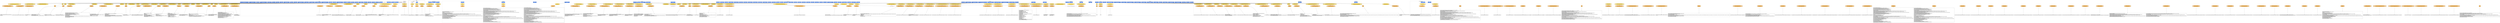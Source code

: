 digraph  {
	subgraph cluster_s7 {
		ID = "cluster_s7";
		label="$(namespace)";style="dashed";
		n117[color="red",fillcolor="#2f6de1",fontcolor="#030303",label="centraldashboard\n(ServiceAccount)",penwidth="2.0",shape="box",style="dotted"];
		
	}subgraph cluster_s0 {
		ID = "cluster_s0";
		subgraph cluster_s0 {
			ID = "cluster_s0";
			label="Namespace";style="dashed";
			n2[color="red",fillcolor="#2f6de1",fontcolor="#030303",label="Missing Subject\n(Kind)",penwidth="2.0",shape="box",style="dotted"];
			n1[color="black",fillcolor="#2f6de1",fontcolor="#f0f0f0",label="Subject\n(Kind)",penwidth="1.0",shape="box",style="filled"];
			n4[color="black",fillcolor="#ff9900",fontcolor="#030303",label="ClusterRole",penwidth="1.0",shape="doubleoctagon",style="filled,dashed"];
			n3[color="black",fillcolor="#ff9900",fontcolor="#030303",label="Role",penwidth="1.0",shape="octagon",style="filled"];
			n6[fillcolor="#ffcc00",fontcolor="#030303",label="RoleBinding",penwidth="1.0",shape="octagon",style="filled"];
			n7[fillcolor="#ffcc00",fontcolor="#030303",label="RoleBinding",penwidth="1.0",shape="octagon",style="filled"];
			n10[label="Namespace-scoped\naccess rules",penwidth="1.0",shape="note"];
			n9[label=<Namespace-scoped
access rules>,penwidth="1.0",shape="note"];
			n2->n6[dir="back"];
			n1->n6[dir="back"];
			n1->n7[dir="back"];
			n4->n10;
			n3->n9;
			n6->n3;
			n7->n4;
			
		}label="LEGEND";
		n5[color="black",fillcolor="#ff9900",fontcolor="#030303",label="ClusterRole",penwidth="1.0",shape="doubleoctagon",style="filled"];
		n8[fillcolor="#ffcc00",fontcolor="#030303",label="ClusterRoleBinding",penwidth="1.0",shape="doubleoctagon",style="filled"];
		n11[label=<Cluster-scoped
access rules>,penwidth="1.0",shape="note"];
		n5->n11;
		n8->n5;
		
	}subgraph cluster_s4 {
		ID = "cluster_s4";
		label="amazon-cloudwatch";style="dashed";
		n230[color="black",fillcolor="#2f6de1",fontcolor="#f0f0f0",label="cloudwatch-agent\n(ServiceAccount)",penwidth="1.0",shape="box",style="filled"];
		n398[color="black",fillcolor="#2f6de1",fontcolor="#f0f0f0",label="default\n(ServiceAccount)",penwidth="1.0",shape="box",style="filled"];
		n53[color="black",fillcolor="#2f6de1",fontcolor="#f0f0f0",label="fluentd\n(ServiceAccount)",penwidth="1.0",shape="box",style="filled"];
		
	}subgraph cluster_s11 {
		ID = "cluster_s11";
		label="ashishapy";style="dashed";
		n367[color="black",fillcolor="#2f6de1",fontcolor="#f0f0f0",label="default\n(ServiceAccount)",penwidth="1.0",shape="box",style="filled"];
		n293[color="black",fillcolor="#2f6de1",fontcolor="#f0f0f0",label="default-editor\n(ServiceAccount)",penwidth="1.0",shape="box",style="filled"];
		n297[color="black",fillcolor="#2f6de1",fontcolor="#f0f0f0",label="default-viewer\n(ServiceAccount)",penwidth="1.0",shape="box",style="filled"];
		n299[color="black",fillcolor="#ff9900",fontcolor="#030303",label="kubeflow-admin",penwidth="1.0",shape="doubleoctagon",style="filled,dashed"];
		n291[color="black",fillcolor="#ff9900",fontcolor="#030303",label="kubeflow-edit",penwidth="1.0",shape="doubleoctagon",style="filled,dashed"];
		n295[color="black",fillcolor="#ff9900",fontcolor="#030303",label="kubeflow-view",penwidth="1.0",shape="doubleoctagon",style="filled,dashed"];
		n290[fillcolor="#ffcc00",fontcolor="#030303",label="default-editor",penwidth="1.0",shape="octagon",style="filled"];
		n294[fillcolor="#ffcc00",fontcolor="#030303",label="default-viewer",penwidth="1.0",shape="octagon",style="filled"];
		n298[fillcolor="#ffcc00",fontcolor="#030303",label="namespaceAdmin",penwidth="1.0",shape="octagon",style="filled"];
		n300[label=<get,list,watch&nbsp;poddefaults&nbsp;(kubeflow.org)<br align="left"/>get,list,create,delete&nbsp;notebooks,notebooks/finalizers,poddefaults&nbsp;(kubeflow.org)<br align="left"/>get,list,watch,create,delete,deletecollection,patch,update&nbsp;tfjobs,tfjobs/status&nbsp;(kubeflow.org)<br align="left"/>get,list,watch,create,delete,deletecollection,patch,update&nbsp;*&nbsp;(istio.io,networking.istio.io)<br align="left"/>get,list,watch,create,delete,deletecollection,patch,update&nbsp;experiments,trials,suggestions&nbsp;(kubeflow.org)<br align="left"/>get,list,watch,create,delete,deletecollection,patch,update&nbsp;inferenceservices&nbsp;(serving.kubeflow.org)<br align="left"/>get,list,watch&nbsp;pods/attach,pods/exec,pods/portforward,pods/proxy,secrets,services/proxy<br align="left"/>impersonate&nbsp;serviceaccounts<br align="left"/>create,delete,deletecollection,patch,update&nbsp;pods,pods/attach,pods/exec,pods/portforward,pods/proxy<br align="left"/>create,delete,deletecollection,patch,update&nbsp;configmaps,endpoints,persistentvolumeclaims,replicationcontrollers,replicationcontrollers/scale,secrets,serviceaccounts,services,services/proxy<br align="left"/>create,delete,deletecollection,patch,update&nbsp;daemonsets,deployments,deployments/rollback,deployments/scale,replicasets,replicasets/scale,statefulsets,statefulsets/scale&nbsp;(apps)<br align="left"/>create,delete,deletecollection,patch,update&nbsp;horizontalpodautoscalers&nbsp;(autoscaling)<br align="left"/>create,delete,deletecollection,patch,update&nbsp;cronjobs,jobs&nbsp;(batch)<br align="left"/>create,delete,deletecollection,patch,update&nbsp;daemonsets,deployments,deployments/rollback,deployments/scale,ingresses,networkpolicies,replicasets,replicasets/scale,replicationcontrollers/scale&nbsp;(extensions)<br align="left"/>create,delete,deletecollection,patch,update&nbsp;poddisruptionbudgets&nbsp;(policy)<br align="left"/>create,delete,deletecollection,patch,update&nbsp;ingresses,networkpolicies&nbsp;(networking.k8s.io)<br align="left"/>get,list,watch,create,delete,deletecollection,patch,update&nbsp;pytorchjobs,pytorchjobs/status&nbsp;(kubeflow.org)<br align="left"/>get,list,watch,create,delete,deletecollection,patch,update&nbsp;scheduledworkflows&nbsp;(kubeflow.org)<br align="left"/>get,list&nbsp;notebooks,notebooks/finalizers,poddefaults&nbsp;(kubeflow.org)<br align="left"/>list&nbsp;events<br align="left"/>get,list,watch&nbsp;*&nbsp;(istio.io,networking.istio.io)<br align="left"/>get,list,watch&nbsp;experiments,trials,suggestions&nbsp;(kubeflow.org)<br align="left"/>get,list,watch&nbsp;inferenceservices&nbsp;(serving.kubeflow.org)<br align="left"/>get,list,watch&nbsp;configmaps,endpoints,persistentvolumeclaims,persistentvolumeclaims/status,pods,replicationcontrollers,replicationcontrollers/scale,serviceaccounts,services,services/status<br align="left"/>get,list,watch&nbsp;bindings,events,limitranges,namespaces/status,pods/log,pods/status,replicationcontrollers/status,resourcequotas,resourcequotas/status<br align="left"/>get,list,watch&nbsp;namespaces<br align="left"/>get,list,watch&nbsp;controllerrevisions,daemonsets,daemonsets/status,deployments,deployments/scale,deployments/status,replicasets,replicasets/scale,replicasets/status,statefulsets,statefulsets/scale,statefulsets/status&nbsp;(apps)<br align="left"/>get,list,watch&nbsp;horizontalpodautoscalers,horizontalpodautoscalers/status&nbsp;(autoscaling)<br align="left"/>get,list,watch&nbsp;cronjobs,cronjobs/status,jobs,jobs/status&nbsp;(batch)<br align="left"/>get,list,watch&nbsp;daemonsets,daemonsets/status,deployments,deployments/scale,deployments/status,ingresses,ingresses/status,networkpolicies,replicasets,replicasets/scale,replicasets/status,replicationcontrollers/scale&nbsp;(extensions)<br align="left"/>get,list,watch&nbsp;poddisruptionbudgets,poddisruptionbudgets/status&nbsp;(policy)<br align="left"/>get,list,watch&nbsp;ingresses,ingresses/status,networkpolicies&nbsp;(networking.k8s.io)<br align="left"/>get,list,watch&nbsp;pytorchjobs,pytorchjobs/status&nbsp;(kubeflow.org)<br align="left"/>get,list,watch&nbsp;scheduledworkflows&nbsp;(kubeflow.org)<br align="left"/>get,list,watch&nbsp;tfjobs,tfjobs/status&nbsp;(kubeflow.org)<br align="left"/>get,list,watch&nbsp;viewers&nbsp;(kubeflow.org)<br align="left"/>get,list,watch&nbsp;notebooks,notebooks/status&nbsp;(kubeflow.org)<br align="left"/>get,list,watch,create,delete,deletecollection,patch,update&nbsp;viewers&nbsp;(kubeflow.org)<br align="left"/>get,list,watch,create,delete,deletecollection,patch,update&nbsp;notebooks,notebooks/status&nbsp;(kubeflow.org)<br align="left"/>create&nbsp;localsubjectaccessreviews&nbsp;(authorization.k8s.io)<br align="left"/>create,delete,deletecollection,get,list,patch,update,watch&nbsp;rolebindings,roles&nbsp;(rbac.authorization.k8s.io)<br align="left"/>>,penwidth="1.0",shape="note"];
		n292[label=<get,list,watch&nbsp;poddefaults&nbsp;(kubeflow.org)<br align="left"/>get,list,create,delete&nbsp;notebooks,notebooks/finalizers,poddefaults&nbsp;(kubeflow.org)<br align="left"/>get,list,watch,create,delete,deletecollection,patch,update&nbsp;*&nbsp;(istio.io,networking.istio.io)<br align="left"/>get,list,watch,create,delete,deletecollection,patch,update&nbsp;experiments,trials,suggestions&nbsp;(kubeflow.org)<br align="left"/>get,list,watch,create,delete,deletecollection,patch,update&nbsp;inferenceservices&nbsp;(serving.kubeflow.org)<br align="left"/>get,list,watch&nbsp;pods/attach,pods/exec,pods/portforward,pods/proxy,secrets,services/proxy<br align="left"/>impersonate&nbsp;serviceaccounts<br align="left"/>create,delete,deletecollection,patch,update&nbsp;pods,pods/attach,pods/exec,pods/portforward,pods/proxy<br align="left"/>create,delete,deletecollection,patch,update&nbsp;configmaps,endpoints,persistentvolumeclaims,replicationcontrollers,replicationcontrollers/scale,secrets,serviceaccounts,services,services/proxy<br align="left"/>create,delete,deletecollection,patch,update&nbsp;daemonsets,deployments,deployments/rollback,deployments/scale,replicasets,replicasets/scale,statefulsets,statefulsets/scale&nbsp;(apps)<br align="left"/>create,delete,deletecollection,patch,update&nbsp;horizontalpodautoscalers&nbsp;(autoscaling)<br align="left"/>create,delete,deletecollection,patch,update&nbsp;cronjobs,jobs&nbsp;(batch)<br align="left"/>create,delete,deletecollection,patch,update&nbsp;daemonsets,deployments,deployments/rollback,deployments/scale,ingresses,networkpolicies,replicasets,replicasets/scale,replicationcontrollers/scale&nbsp;(extensions)<br align="left"/>create,delete,deletecollection,patch,update&nbsp;poddisruptionbudgets&nbsp;(policy)<br align="left"/>create,delete,deletecollection,patch,update&nbsp;ingresses,networkpolicies&nbsp;(networking.k8s.io)<br align="left"/>get,list,watch,create,delete,deletecollection,patch,update&nbsp;pytorchjobs,pytorchjobs/status&nbsp;(kubeflow.org)<br align="left"/>get,list,watch,create,delete,deletecollection,patch,update&nbsp;scheduledworkflows&nbsp;(kubeflow.org)<br align="left"/>get,list,watch,create,delete,deletecollection,patch,update&nbsp;tfjobs,tfjobs/status&nbsp;(kubeflow.org)<br align="left"/>get,list&nbsp;notebooks,notebooks/finalizers,poddefaults&nbsp;(kubeflow.org)<br align="left"/>list&nbsp;events<br align="left"/>get,list,watch&nbsp;*&nbsp;(istio.io,networking.istio.io)<br align="left"/>get,list,watch&nbsp;experiments,trials,suggestions&nbsp;(kubeflow.org)<br align="left"/>get,list,watch&nbsp;inferenceservices&nbsp;(serving.kubeflow.org)<br align="left"/>get,list,watch&nbsp;configmaps,endpoints,persistentvolumeclaims,persistentvolumeclaims/status,pods,replicationcontrollers,replicationcontrollers/scale,serviceaccounts,services,services/status<br align="left"/>get,list,watch&nbsp;bindings,events,limitranges,namespaces/status,pods/log,pods/status,replicationcontrollers/status,resourcequotas,resourcequotas/status<br align="left"/>get,list,watch&nbsp;namespaces<br align="left"/>get,list,watch&nbsp;controllerrevisions,daemonsets,daemonsets/status,deployments,deployments/scale,deployments/status,replicasets,replicasets/scale,replicasets/status,statefulsets,statefulsets/scale,statefulsets/status&nbsp;(apps)<br align="left"/>get,list,watch&nbsp;horizontalpodautoscalers,horizontalpodautoscalers/status&nbsp;(autoscaling)<br align="left"/>get,list,watch&nbsp;cronjobs,cronjobs/status,jobs,jobs/status&nbsp;(batch)<br align="left"/>get,list,watch&nbsp;daemonsets,daemonsets/status,deployments,deployments/scale,deployments/status,ingresses,ingresses/status,networkpolicies,replicasets,replicasets/scale,replicasets/status,replicationcontrollers/scale&nbsp;(extensions)<br align="left"/>get,list,watch&nbsp;poddisruptionbudgets,poddisruptionbudgets/status&nbsp;(policy)<br align="left"/>get,list,watch&nbsp;ingresses,ingresses/status,networkpolicies&nbsp;(networking.k8s.io)<br align="left"/>get,list,watch&nbsp;pytorchjobs,pytorchjobs/status&nbsp;(kubeflow.org)<br align="left"/>get,list,watch&nbsp;scheduledworkflows&nbsp;(kubeflow.org)<br align="left"/>get,list,watch&nbsp;tfjobs,tfjobs/status&nbsp;(kubeflow.org)<br align="left"/>get,list,watch&nbsp;viewers&nbsp;(kubeflow.org)<br align="left"/>get,list,watch&nbsp;notebooks,notebooks/status&nbsp;(kubeflow.org)<br align="left"/>get,list,watch,create,delete,deletecollection,patch,update&nbsp;viewers&nbsp;(kubeflow.org)<br align="left"/>get,list,watch,create,delete,deletecollection,patch,update&nbsp;notebooks,notebooks/status&nbsp;(kubeflow.org)<br align="left"/>>,penwidth="1.0",shape="note"];
		n296[label=<get,list,watch&nbsp;poddefaults&nbsp;(kubeflow.org)<br align="left"/>get,list&nbsp;notebooks,notebooks/finalizers,poddefaults&nbsp;(kubeflow.org)<br align="left"/>list&nbsp;events<br align="left"/>get,list,watch&nbsp;*&nbsp;(istio.io,networking.istio.io)<br align="left"/>get,list,watch&nbsp;experiments,trials,suggestions&nbsp;(kubeflow.org)<br align="left"/>get,list,watch&nbsp;inferenceservices&nbsp;(serving.kubeflow.org)<br align="left"/>get,list,watch&nbsp;configmaps,endpoints,persistentvolumeclaims,persistentvolumeclaims/status,pods,replicationcontrollers,replicationcontrollers/scale,serviceaccounts,services,services/status<br align="left"/>get,list,watch&nbsp;bindings,events,limitranges,namespaces/status,pods/log,pods/status,replicationcontrollers/status,resourcequotas,resourcequotas/status<br align="left"/>get,list,watch&nbsp;namespaces<br align="left"/>get,list,watch&nbsp;controllerrevisions,daemonsets,daemonsets/status,deployments,deployments/scale,deployments/status,replicasets,replicasets/scale,replicasets/status,statefulsets,statefulsets/scale,statefulsets/status&nbsp;(apps)<br align="left"/>get,list,watch&nbsp;horizontalpodautoscalers,horizontalpodautoscalers/status&nbsp;(autoscaling)<br align="left"/>get,list,watch&nbsp;cronjobs,cronjobs/status,jobs,jobs/status&nbsp;(batch)<br align="left"/>get,list,watch&nbsp;daemonsets,daemonsets/status,deployments,deployments/scale,deployments/status,ingresses,ingresses/status,networkpolicies,replicasets,replicasets/scale,replicasets/status,replicationcontrollers/scale&nbsp;(extensions)<br align="left"/>get,list,watch&nbsp;poddisruptionbudgets,poddisruptionbudgets/status&nbsp;(policy)<br align="left"/>get,list,watch&nbsp;ingresses,ingresses/status,networkpolicies&nbsp;(networking.k8s.io)<br align="left"/>get,list,watch&nbsp;pytorchjobs,pytorchjobs/status&nbsp;(kubeflow.org)<br align="left"/>get,list,watch&nbsp;scheduledworkflows&nbsp;(kubeflow.org)<br align="left"/>get,list,watch&nbsp;tfjobs,tfjobs/status&nbsp;(kubeflow.org)<br align="left"/>get,list,watch&nbsp;viewers&nbsp;(kubeflow.org)<br align="left"/>get,list,watch&nbsp;notebooks,notebooks/status&nbsp;(kubeflow.org)<br align="left"/>>,penwidth="1.0",shape="note"];
		n293->n290[dir="back"];
		n297->n294[dir="back"];
		n299->n300;
		n291->n292;
		n295->n296;
		n290->n291;
		n294->n295;
		n298->n299;
		
	}subgraph cluster_s3 {
		ID = "cluster_s3";
		label="cert-manager";style="dashed";
		n35[color="black",fillcolor="#2f6de1",fontcolor="#f0f0f0",label="cert-manager\n(ServiceAccount)",penwidth="1.0",shape="box",style="filled"];
		n277[color="black",fillcolor="#2f6de1",fontcolor="#f0f0f0",label="cert-manager-cainjector\n(ServiceAccount)",penwidth="1.0",shape="box",style="filled"];
		n226[color="black",fillcolor="#2f6de1",fontcolor="#f0f0f0",label="cert-manager-webhook\n(ServiceAccount)",penwidth="1.0",shape="box",style="filled"];
		n354[color="black",fillcolor="#2f6de1",fontcolor="#f0f0f0",label="default\n(ServiceAccount)",penwidth="1.0",shape="box",style="filled"];
		
	}subgraph cluster_s14 {
		ID = "cluster_s14";
		label="default";style="dashed";
		n368[color="black",fillcolor="#2f6de1",fontcolor="#f0f0f0",label="default\n(ServiceAccount)",penwidth="1.0",shape="box",style="filled"];
		
	}subgraph cluster_s13 {
		ID = "cluster_s13";
		label="demo";style="dashed";
		n365[color="black",fillcolor="#2f6de1",fontcolor="#f0f0f0",label="default\n(ServiceAccount)",penwidth="1.0",shape="box",style="filled"];
		
	}subgraph cluster_s9 {
		ID = "cluster_s9";
		label="flux";style="dashed";
		n355[color="black",fillcolor="#2f6de1",fontcolor="#f0f0f0",label="default\n(ServiceAccount)",penwidth="1.0",shape="box",style="filled"];
		n262[color="black",fillcolor="#2f6de1",fontcolor="#f0f0f0",label="flux\n(ServiceAccount)",penwidth="1.0",shape="box",style="filled"];
		n169[color="black",fillcolor="#2f6de1",fontcolor="#f0f0f0",label="helm-operator\n(ServiceAccount)",penwidth="1.0",shape="box",style="filled"];
		
	}subgraph cluster_s5 {
		ID = "cluster_s5";
		label="istio-system";style="dashed";
		n77[color="black",fillcolor="#2f6de1",fontcolor="#f0f0f0",label="cluster-local-gateway-service-account\n(ServiceAccount)",penwidth="1.0",shape="box",style="filled"];
		n369[color="black",fillcolor="#2f6de1",fontcolor="#f0f0f0",label="default\n(ServiceAccount)",penwidth="1.0",shape="box",style="filled"];
		n57[color="black",fillcolor="#2f6de1",fontcolor="#f0f0f0",label="istio-citadel-service-account\n(ServiceAccount)",penwidth="1.0",shape="box",style="filled"];
		n61[color="black",fillcolor="#2f6de1",fontcolor="#f0f0f0",label="istio-cleanup-secrets-service-account\n(ServiceAccount)",penwidth="1.0",shape="box",style="filled"];
		n173[color="black",fillcolor="#2f6de1",fontcolor="#f0f0f0",label="istio-egressgateway-service-account\n(ServiceAccount)",penwidth="1.0",shape="box",style="filled"];
		n85[color="black",fillcolor="#2f6de1",fontcolor="#f0f0f0",label="istio-galley-service-account\n(ServiceAccount)",penwidth="1.0",shape="box",style="filled"];
		n203[color="black",fillcolor="#2f6de1",fontcolor="#f0f0f0",label="istio-grafana-post-install-account\n(ServiceAccount)",penwidth="1.0",shape="box",style="filled"];
		n150[color="black",fillcolor="#2f6de1",fontcolor="#f0f0f0",label="istio-ingressgateway-service-account\n(ServiceAccount)",penwidth="1.0",shape="box",style="filled"];
		n105[color="black",fillcolor="#2f6de1",fontcolor="#f0f0f0",label="istio-mixer-service-account\n(ServiceAccount)",penwidth="1.0",shape="box",style="filled"];
		n121[color="black",fillcolor="#2f6de1",fontcolor="#f0f0f0",label="istio-multi\n(ServiceAccount)",penwidth="1.0",shape="box",style="filled"];
		n109[color="black",fillcolor="#2f6de1",fontcolor="#f0f0f0",label="istio-pilot-service-account\n(ServiceAccount)",penwidth="1.0",shape="box",style="filled"];
		n113[color="black",fillcolor="#2f6de1",fontcolor="#f0f0f0",label="istio-security-post-install-account\n(ServiceAccount)",penwidth="1.0",shape="box",style="filled"];
		n132[color="black",fillcolor="#2f6de1",fontcolor="#f0f0f0",label="istio-sidecar-injector-service-account\n(ServiceAccount)",penwidth="1.0",shape="box",style="filled"];
		n285[color="black",fillcolor="#2f6de1",fontcolor="#f0f0f0",label="kiali-service-account\n(ServiceAccount)",penwidth="1.0",shape="box",style="filled"];
		n65[color="black",fillcolor="#2f6de1",fontcolor="#f0f0f0",label="prometheus\n(ServiceAccount)",penwidth="1.0",shape="box",style="filled"];
		n303[color="black",fillcolor="#ff9900",fontcolor="#030303",label="istio-ingressgateway-sds",penwidth="1.0",shape="octagon",style="filled"];
		n302[fillcolor="#ffcc00",fontcolor="#030303",label="istio-ingressgateway-sds",penwidth="1.0",shape="octagon",style="filled"];
		n304[label=<get,watch,list&nbsp;secrets<br align="left"/>>,penwidth="1.0",shape="note"];
		n150->n302[dir="back"];
		n303->n304;
		n302->n303;
		
	}subgraph cluster_s8 {
		ID = "cluster_s8";
		label="knative-serving";style="dashed";
		n163[color="black",fillcolor="#2f6de1",fontcolor="#f0f0f0",label="controller\n(ServiceAccount)",penwidth="1.0",shape="box",style="filled"];
		n366[color="black",fillcolor="#2f6de1",fontcolor="#f0f0f0",label="default\n(ServiceAccount)",penwidth="1.0",shape="box",style="filled"];
		n306[color="red",fillcolor="#ff9900",fontcolor="#030303",label="extension-apiserver-authentication-reader",penwidth="2.0",shape="octagon",style="dotted"];
		n305[fillcolor="#ffcc00",fontcolor="#030303",label="custom-metrics-auth-reader",penwidth="1.0",shape="octagon",style="filled"];
		n163->n305[dir="back"];
		n305->n306;
		
	}subgraph cluster_s15 {
		ID = "cluster_s15";
		label="kube-node-lease";style="dashed";
		n399[color="black",fillcolor="#2f6de1",fontcolor="#f0f0f0",label="default\n(ServiceAccount)",penwidth="1.0",shape="box",style="filled"];
		
	}subgraph cluster_s12 {
		ID = "cluster_s12";
		label="kube-public";style="dashed";
		n356[color="black",fillcolor="#2f6de1",fontcolor="#f0f0f0",label="default\n(ServiceAccount)",penwidth="1.0",shape="box",style="filled"];
		
	}subgraph cluster_s6 {
		ID = "cluster_s6";
		label="kube-system";style="dashed";
		n224[color="black",fillcolor="#2f6de1",fontcolor="#f0f0f0",label="alb-ingress-controller\n(ServiceAccount)",penwidth="1.0",shape="box",style="filled"];
		n374[color="black",fillcolor="#2f6de1",fontcolor="#f0f0f0",label="attachdetach-controller\n(ServiceAccount)",penwidth="1.0",shape="box",style="filled"];
		n375[color="black",fillcolor="#2f6de1",fontcolor="#f0f0f0",label="aws-cloud-provider\n(ServiceAccount)",penwidth="1.0",shape="box",style="filled"];
		n140[color="black",fillcolor="#2f6de1",fontcolor="#f0f0f0",label="aws-node\n(ServiceAccount)",penwidth="1.0",shape="box",style="filled"];
		n376[color="black",fillcolor="#2f6de1",fontcolor="#f0f0f0",label="certificate-controller\n(ServiceAccount)",penwidth="1.0",shape="box",style="filled"];
		n258[color="black",fillcolor="#2f6de1",fontcolor="#f0f0f0",label="cluster-autoscaler\n(ServiceAccount)",penwidth="1.0",shape="box",style="filled"];
		n388[color="black",fillcolor="#2f6de1",fontcolor="#f0f0f0",label="clusterrole-aggregation-controller\n(ServiceAccount)",penwidth="1.0",shape="box",style="filled"];
		n386[color="black",fillcolor="#2f6de1",fontcolor="#f0f0f0",label="coredns\n(ServiceAccount)",penwidth="1.0",shape="box",style="filled"];
		n394[color="black",fillcolor="#2f6de1",fontcolor="#f0f0f0",label="cronjob-controller\n(ServiceAccount)",penwidth="1.0",shape="box",style="filled"];
		n395[color="black",fillcolor="#2f6de1",fontcolor="#f0f0f0",label="daemon-set-controller\n(ServiceAccount)",penwidth="1.0",shape="box",style="filled"];
		n381[color="black",fillcolor="#2f6de1",fontcolor="#f0f0f0",label="default\n(ServiceAccount)",penwidth="1.0",shape="box",style="filled"];
		n387[color="black",fillcolor="#2f6de1",fontcolor="#f0f0f0",label="deployment-controller\n(ServiceAccount)",penwidth="1.0",shape="box",style="filled"];
		n382[color="black",fillcolor="#2f6de1",fontcolor="#f0f0f0",label="disruption-controller\n(ServiceAccount)",penwidth="1.0",shape="box",style="filled"];
		n391[color="black",fillcolor="#2f6de1",fontcolor="#f0f0f0",label="endpoint-controller\n(ServiceAccount)",penwidth="1.0",shape="box",style="filled"];
		n377[color="black",fillcolor="#2f6de1",fontcolor="#f0f0f0",label="expand-controller\n(ServiceAccount)",penwidth="1.0",shape="box",style="filled"];
		n383[color="black",fillcolor="#2f6de1",fontcolor="#f0f0f0",label="generic-garbage-collector\n(ServiceAccount)",penwidth="1.0",shape="box",style="filled"];
		n81[color="black",fillcolor="#2f6de1",fontcolor="#f0f0f0",label="horizontal-pod-autoscaler\n(ServiceAccount)",penwidth="1.0",shape="box",style="filled"];
		n392[color="black",fillcolor="#2f6de1",fontcolor="#f0f0f0",label="job-controller\n(ServiceAccount)",penwidth="1.0",shape="box",style="filled"];
		n165[color="black",fillcolor="#2f6de1",fontcolor="#f0f0f0",label="kube-proxy\n(ServiceAccount)",penwidth="1.0",shape="box",style="filled"];
		n389[color="black",fillcolor="#2f6de1",fontcolor="#f0f0f0",label="namespace-controller\n(ServiceAccount)",penwidth="1.0",shape="box",style="filled"];
		n393[color="black",fillcolor="#2f6de1",fontcolor="#f0f0f0",label="node-controller\n(ServiceAccount)",penwidth="1.0",shape="box",style="filled"];
		n378[color="black",fillcolor="#2f6de1",fontcolor="#f0f0f0",label="persistent-volume-binder\n(ServiceAccount)",penwidth="1.0",shape="box",style="filled"];
		n384[color="black",fillcolor="#2f6de1",fontcolor="#f0f0f0",label="pod-garbage-collector\n(ServiceAccount)",penwidth="1.0",shape="box",style="filled"];
		n396[color="black",fillcolor="#2f6de1",fontcolor="#f0f0f0",label="pv-protection-controller\n(ServiceAccount)",penwidth="1.0",shape="box",style="filled"];
		n385[color="black",fillcolor="#2f6de1",fontcolor="#f0f0f0",label="pvc-protection-controller\n(ServiceAccount)",penwidth="1.0",shape="box",style="filled"];
		n390[color="black",fillcolor="#2f6de1",fontcolor="#f0f0f0",label="replicaset-controller\n(ServiceAccount)",penwidth="1.0",shape="box",style="filled"];
		n372[color="black",fillcolor="#2f6de1",fontcolor="#f0f0f0",label="replication-controller\n(ServiceAccount)",penwidth="1.0",shape="box",style="filled"];
		n373[color="black",fillcolor="#2f6de1",fontcolor="#f0f0f0",label="resourcequota-controller\n(ServiceAccount)",penwidth="1.0",shape="box",style="filled"];
		n379[color="black",fillcolor="#2f6de1",fontcolor="#f0f0f0",label="service-account-controller\n(ServiceAccount)",penwidth="1.0",shape="box",style="filled"];
		n370[color="black",fillcolor="#2f6de1",fontcolor="#f0f0f0",label="service-controller\n(ServiceAccount)",penwidth="1.0",shape="box",style="filled"];
		n380[color="black",fillcolor="#2f6de1",fontcolor="#f0f0f0",label="statefulset-controller\n(ServiceAccount)",penwidth="1.0",shape="box",style="filled"];
		n371[color="black",fillcolor="#2f6de1",fontcolor="#f0f0f0",label="ttl-controller\n(ServiceAccount)",penwidth="1.0",shape="box",style="filled"];
		n324[color="black",fillcolor="#ff9900",fontcolor="#030303",label="cert-manager-cainjector:leaderelection",penwidth="1.0",shape="octagon",style="filled"];
		n311[color="black",fillcolor="#ff9900",fontcolor="#030303",label="cert-manager:leaderelection",penwidth="1.0",shape="octagon",style="filled"];
		n314[color="black",fillcolor="#ff9900",fontcolor="#030303",label="cluster-autoscaler",penwidth="1.0",shape="octagon",style="filled"];
		n317[color="black",fillcolor="#ff9900",fontcolor="#030303",label="eks:fargate-manager",penwidth="1.0",shape="octagon",style="filled"];
		n320[color="black",fillcolor="#ff9900",fontcolor="#030303",label="eks:node-manager",penwidth="1.0",shape="octagon",style="filled"];
		n308[color="black",fillcolor="#ff9900",fontcolor="#030303",label="extension-apiserver-authentication-reader",penwidth="1.0",shape="octagon",style="filled"];
		n323[fillcolor="#ffcc00",fontcolor="#030303",label="cert-manager-cainjector:leaderelection",penwidth="1.0",shape="octagon",style="filled"];
		n307[fillcolor="#ffcc00",fontcolor="#030303",label="cert-manager-webhook:webhook-authentication-reader",penwidth="1.0",shape="octagon",style="filled"];
		n310[fillcolor="#ffcc00",fontcolor="#030303",label="cert-manager:leaderelection",penwidth="1.0",shape="octagon",style="filled"];
		n313[fillcolor="#ffcc00",fontcolor="#030303",label="cluster-autoscaler",penwidth="1.0",shape="octagon",style="filled"];
		n316[fillcolor="#ffcc00",fontcolor="#030303",label="eks:fargate-manager",penwidth="1.0",shape="octagon",style="filled"];
		n319[fillcolor="#ffcc00",fontcolor="#030303",label="eks:node-manager",penwidth="1.0",shape="octagon",style="filled"];
		n322[fillcolor="#ffcc00",fontcolor="#030303",label="metrics-server-auth-reader",penwidth="1.0",shape="octagon",style="filled"];
		n325[label=<get,create,update,patch&nbsp;configmaps<br align="left"/>>,penwidth="1.0",shape="note"];
		n312[label=<get,create,update,patch&nbsp;configmaps<br align="left"/>>,penwidth="1.0",shape="note"];
		n315[label=<create,list,watch&nbsp;configmaps<br align="left"/>delete,get,update,watch&nbsp;configmaps&nbsp;"cluster-autoscaler-status,cluster-autoscaler-priority-expander"<br align="left"/>>,penwidth="1.0",shape="note"];
		n318[label=<get,update,patch,delete&nbsp;configmaps&nbsp;"aws-auth"<br align="left"/>create&nbsp;configmaps<br align="left"/>get,list&nbsp;events<br align="left"/>>,penwidth="1.0",shape="note"];
		n321[label=<get,update,patch&nbsp;configmaps&nbsp;"aws-auth"<br align="left"/>create&nbsp;configmaps<br align="left"/>get,list&nbsp;events<br align="left"/>>,penwidth="1.0",shape="note"];
		n309[label=<get,list,watch&nbsp;configmaps&nbsp;"extension-apiserver-authentication"<br align="left"/>>,penwidth="1.0",shape="note"];
		n258->n313[dir="back"];
		n324->n325;
		n311->n312;
		n314->n315;
		n317->n318;
		n320->n321;
		n308->n309;
		n323->n324;
		n307->n308;
		n310->n311;
		n313->n314;
		n316->n317;
		n319->n320;
		n322->n308;
		
	}subgraph cluster_s2 {
		ID = "cluster_s2";
		label="kubeflow";style="dashed";
		n241[color="black",fillcolor="#2f6de1",fontcolor="#f0f0f0",label="admission-webhook-bootstrap-service-account\n(ServiceAccount)",penwidth="1.0",shape="box",style="filled"];
		n136[color="black",fillcolor="#2f6de1",fontcolor="#f0f0f0",label="admission-webhook-service-account\n(ServiceAccount)",penwidth="1.0",shape="box",style="filled"];
		n357[color="black",fillcolor="#2f6de1",fontcolor="#f0f0f0",label="alb-ingress-controller\n(ServiceAccount)",penwidth="1.0",shape="box",style="filled"];
		n27[color="black",fillcolor="#2f6de1",fontcolor="#f0f0f0",label="application-controller-service-account\n(ServiceAccount)",penwidth="1.0",shape="box",style="filled"];
		n179[color="black",fillcolor="#2f6de1",fontcolor="#f0f0f0",label="argo\n(ServiceAccount)",penwidth="1.0",shape="box",style="filled"];
		n183[color="black",fillcolor="#2f6de1",fontcolor="#f0f0f0",label="argo-ui\n(ServiceAccount)",penwidth="1.0",shape="box",style="filled"];
		n363[color="black",fillcolor="#2f6de1",fontcolor="#f0f0f0",label="centraldashboard\n(ServiceAccount)",penwidth="1.0",shape="box",style="filled"];
		n214[color="black",fillcolor="#2f6de1",fontcolor="#f0f0f0",label="default\n(ServiceAccount)",penwidth="1.0",shape="box",style="filled"];
		n359[color="black",fillcolor="#2f6de1",fontcolor="#f0f0f0",label="fluentd\n(ServiceAccount)",penwidth="1.0",shape="box",style="filled"];
		n207[color="black",fillcolor="#2f6de1",fontcolor="#f0f0f0",label="jupyter-web-app-service-account\n(ServiceAccount)",penwidth="1.0",shape="box",style="filled"];
		n89[color="black",fillcolor="#2f6de1",fontcolor="#f0f0f0",label="katib-controller\n(ServiceAccount)",penwidth="1.0",shape="box",style="filled"];
		n289[color="black",fillcolor="#2f6de1",fontcolor="#f0f0f0",label="katib-ui\n(ServiceAccount)",penwidth="1.0",shape="box",style="filled"];
		n361[color="black",fillcolor="#2f6de1",fontcolor="#f0f0f0",label="kf-admin\n(ServiceAccount)",penwidth="1.0",shape="box",style="filled"];
		n360[color="black",fillcolor="#2f6de1",fontcolor="#f0f0f0",label="kf-user\n(ServiceAccount)",penwidth="1.0",shape="box",style="filled"];
		n248[color="black",fillcolor="#2f6de1",fontcolor="#f0f0f0",label="meta-controller-service\n(ServiceAccount)",penwidth="1.0",shape="box",style="filled"];
		n362[color="black",fillcolor="#2f6de1",fontcolor="#f0f0f0",label="metadata-ui\n(ServiceAccount)",penwidth="1.0",shape="box",style="filled"];
		n340[color="black",fillcolor="#2f6de1",fontcolor="#f0f0f0",label="ml-pipeline\n(ServiceAccount)",penwidth="1.0",shape="box",style="filled"];
		n93[color="black",fillcolor="#2f6de1",fontcolor="#f0f0f0",label="ml-pipeline-persistenceagent\n(ServiceAccount)",penwidth="1.0",shape="box",style="filled"];
		n175[color="black",fillcolor="#2f6de1",fontcolor="#f0f0f0",label="ml-pipeline-scheduledworkflow\n(ServiceAccount)",penwidth="1.0",shape="box",style="filled"];
		n344[color="black",fillcolor="#2f6de1",fontcolor="#f0f0f0",label="ml-pipeline-ui\n(ServiceAccount)",penwidth="1.0",shape="box",style="filled"];
		n69[color="black",fillcolor="#2f6de1",fontcolor="#f0f0f0",label="ml-pipeline-viewer-crd-service-account\n(ServiceAccount)",penwidth="1.0",shape="box",style="filled"];
		n154[color="black",fillcolor="#2f6de1",fontcolor="#f0f0f0",label="mpi-operator\n(ServiceAccount)",penwidth="1.0",shape="box",style="filled"];
		n73[color="black",fillcolor="#2f6de1",fontcolor="#f0f0f0",label="notebook-controller-service-account\n(ServiceAccount)",penwidth="1.0",shape="box",style="filled"];
		n269[color="black",fillcolor="#2f6de1",fontcolor="#f0f0f0",label="pipeline-runner\n(ServiceAccount)",penwidth="1.0",shape="box",style="filled"];
		n216[color="black",fillcolor="#2f6de1",fontcolor="#f0f0f0",label="profiles-controller-service-account\n(ServiceAccount)",penwidth="1.0",shape="box",style="filled"];
		n220[color="black",fillcolor="#2f6de1",fontcolor="#f0f0f0",label="pytorch-operator\n(ServiceAccount)",penwidth="1.0",shape="box",style="filled"];
		n42[color="black",fillcolor="#2f6de1",fontcolor="#f0f0f0",label="seldon-manager\n(ServiceAccount)",penwidth="1.0",shape="box",style="filled"];
		n190[color="black",fillcolor="#2f6de1",fontcolor="#f0f0f0",label="spark-operatoroperator-sa\n(ServiceAccount)",penwidth="1.0",shape="box",style="filled"];
		n364[color="black",fillcolor="#2f6de1",fontcolor="#f0f0f0",label="spark-operatorspark-sa\n(ServiceAccount)",penwidth="1.0",shape="box",style="filled"];
		n161[color="black",fillcolor="#2f6de1",fontcolor="#f0f0f0",label="spartakus\n(ServiceAccount)",penwidth="1.0",shape="box",style="filled"];
		n358[color="black",fillcolor="#2f6de1",fontcolor="#f0f0f0",label="tf-job-dashboard\n(ServiceAccount)",penwidth="1.0",shape="box",style="filled"];
		n31[color="black",fillcolor="#2f6de1",fontcolor="#f0f0f0",label="tf-job-operator\n(ServiceAccount)",penwidth="1.0",shape="box",style="filled"];
		n336[color="red",fillcolor="#2f6de1",fontcolor="#030303",label="ui\n(ServiceAccount)",penwidth="2.0",shape="box",style="dotted"];
		n327[color="black",fillcolor="#ff9900",fontcolor="#030303",label="centraldashboard",penwidth="1.0",shape="octagon",style="filled"];
		n330[color="black",fillcolor="#ff9900",fontcolor="#030303",label="jupyter-web-app-jupyter-notebook-role",penwidth="1.0",shape="octagon",style="filled"];
		n334[color="black",fillcolor="#ff9900",fontcolor="#030303",label="metadata-ui",penwidth="1.0",shape="octagon",style="filled"];
		n338[color="black",fillcolor="#ff9900",fontcolor="#030303",label="ml-pipeline",penwidth="1.0",shape="octagon",style="filled"];
		n503[color="black",fillcolor="#ff9900",fontcolor="#030303",label="ml-pipeline-scheduledworkflow",penwidth="1.0",shape="octagon",style="filled"];
		n342[color="black",fillcolor="#ff9900",fontcolor="#030303",label="ml-pipeline-ui",penwidth="1.0",shape="octagon",style="filled"];
		n346[color="black",fillcolor="#ff9900",fontcolor="#030303",label="seldon-leader-election-role",penwidth="1.0",shape="octagon",style="filled"];
		n349[color="black",fillcolor="#ff9900",fontcolor="#030303",label="seldon-manager-cm-role",penwidth="1.0",shape="octagon",style="filled"];
		n326[fillcolor="#ffcc00",fontcolor="#030303",label="centraldashboard",penwidth="1.0",shape="octagon",style="filled"];
		n329[fillcolor="#ffcc00",fontcolor="#030303",label="jupyter-web-app-jupyter-notebook-role-binding",penwidth="1.0",shape="octagon",style="filled"];
		n333[fillcolor="#ffcc00",fontcolor="#030303",label="metadata-ui",penwidth="1.0",shape="octagon",style="filled"];
		n337[fillcolor="#ffcc00",fontcolor="#030303",label="ml-pipeline",penwidth="1.0",shape="octagon",style="filled"];
		n341[fillcolor="#ffcc00",fontcolor="#030303",label="ml-pipeline-ui",penwidth="1.0",shape="octagon",style="filled"];
		n345[fillcolor="#ffcc00",fontcolor="#030303",label="seldon-leader-election-rolebinding",penwidth="1.0",shape="octagon",style="filled"];
		n348[fillcolor="#ffcc00",fontcolor="#030303",label="seldon-manager-cm-rolebinding",penwidth="1.0",shape="octagon",style="filled"];
		n328[label=<get,list,watch&nbsp;applications,pods,pods/exec,pods/log&nbsp;(,app.k8s.io)<br align="left"/>get&nbsp;secrets<br align="left"/>>,penwidth="1.0",shape="note"];
		n331[label=<*&nbsp;pods,pods/log,secrets,services<br align="left"/>*&nbsp;deployments,replicasets&nbsp;(,apps,extensions)<br align="left"/>*&nbsp;*&nbsp;(kubeflow.org)<br align="left"/>*&nbsp;jobs&nbsp;(batch)<br align="left"/>>,penwidth="1.0",shape="note"];
		n335[label=<create,get,list&nbsp;pods,pods/log<br align="left"/>create,get,list,watch,delete&nbsp;viewers&nbsp;(kubeflow.org)<br align="left"/>>,penwidth="1.0",shape="note"];
		n339[label=<create,get,list,watch,update,patch,delete&nbsp;workflows&nbsp;(argoproj.io)<br align="left"/>create,get,list,update,patch,delete&nbsp;scheduledworkflows&nbsp;(kubeflow.org)<br align="left"/>delete&nbsp;pods<br align="left"/>>,penwidth="1.0",shape="note"];
		n504[label=<create,get,list,watch,update,patch,delete&nbsp;workflows&nbsp;(argoproj.io)<br align="left"/>create,get,list,watch,update,patch,delete&nbsp;scheduledworkflows&nbsp;(kubeflow.org)<br align="left"/>>,penwidth="1.0",shape="note"];
		n343[label=<create,get,list&nbsp;pods,pods/log<br align="left"/>create,get,list,watch,delete&nbsp;viewers&nbsp;(kubeflow.org)<br align="left"/>>,penwidth="1.0",shape="note"];
		n347[label=<get,list,watch,create,update,patch,delete&nbsp;configmaps<br align="left"/>get,update,patch&nbsp;configmaps/status<br align="left"/>create&nbsp;events<br align="left"/>>,penwidth="1.0",shape="note"];
		n350[label=<get,list,watch&nbsp;configmaps<br align="left"/>>,penwidth="1.0",shape="note"];
		n340->n337[dir="back"];
		n344->n341[dir="back"];
		n42->n345[dir="back"];
		n42->n348[dir="back"];
		n336->n333[dir="back"];
		n327->n328;
		n330->n331;
		n334->n335;
		n338->n339;
		n503->n504;
		n342->n343;
		n346->n347;
		n349->n350;
		n326->n327;
		n329->n330;
		n333->n334;
		n337->n338;
		n341->n342;
		n345->n346;
		n348->n349;
		
	}subgraph cluster_s10 {
		ID = "cluster_s10";
		label="kubernetes-dashboard";style="dashed";
		n397[color="black",fillcolor="#2f6de1",fontcolor="#f0f0f0",label="default\n(ServiceAccount)",penwidth="1.0",shape="box",style="filled"];
		n246[color="black",fillcolor="#2f6de1",fontcolor="#f0f0f0",label="kubernetes-dashboard\n(ServiceAccount)",penwidth="1.0",shape="box",style="filled"];
		n352[color="black",fillcolor="#ff9900",fontcolor="#030303",label="kubernetes-dashboard",penwidth="1.0",shape="octagon",style="filled"];
		n351[fillcolor="#ffcc00",fontcolor="#030303",label="kubernetes-dashboard",penwidth="1.0",shape="octagon",style="filled"];
		n353[label=<get,update,delete&nbsp;secrets&nbsp;"kubernetes-dashboard-key-holder,kubernetes-dashboard-certs,kubernetes-dashboard-csrf"<br align="left"/>get,update&nbsp;configmaps&nbsp;"kubernetes-dashboard-settings"<br align="left"/>proxy&nbsp;services&nbsp;"heapster,dashboard-metrics-scraper"<br align="left"/>get&nbsp;services/proxy&nbsp;"heapster,http:heapster:,https:heapster:,dashboard-metrics-scraper,http:dashboard-metrics-scraper"<br align="left"/>>,penwidth="1.0",shape="note"];
		n246->n351[dir="back"];
		n352->n353;
		n351->n352;
		
	}subgraph cluster_s1 {
		ID = "cluster_s1";
		label="monitoring";style="dashed";
		n400[color="black",fillcolor="#2f6de1",fontcolor="#f0f0f0",label="default\n(ServiceAccount)",penwidth="1.0",shape="box",style="filled"];
		n124[color="black",fillcolor="#2f6de1",fontcolor="#f0f0f0",label="metrics-server\n(ServiceAccount)",penwidth="1.0",shape="box",style="filled"];
		n15[color="black",fillcolor="#2f6de1",fontcolor="#f0f0f0",label="prometheus-operator-alertmanager\n(ServiceAccount)",penwidth="1.0",shape="box",style="filled"];
		n19[color="black",fillcolor="#2f6de1",fontcolor="#f0f0f0",label="prometheus-operator-grafana\n(ServiceAccount)",penwidth="1.0",shape="box",style="filled"];
		n23[color="black",fillcolor="#2f6de1",fontcolor="#f0f0f0",label="prometheus-operator-grafana-test\n(ServiceAccount)",penwidth="1.0",shape="box",style="filled"];
		n97[color="black",fillcolor="#2f6de1",fontcolor="#f0f0f0",label="prometheus-operator-kube-state-metrics\n(ServiceAccount)",penwidth="1.0",shape="box",style="filled"];
		n128[color="black",fillcolor="#2f6de1",fontcolor="#f0f0f0",label="prometheus-operator-operator\n(ServiceAccount)",penwidth="1.0",shape="box",style="filled"];
		n46[color="black",fillcolor="#2f6de1",fontcolor="#f0f0f0",label="prometheus-operator-prometheus\n(ServiceAccount)",penwidth="1.0",shape="box",style="filled"];
		n273[color="black",fillcolor="#2f6de1",fontcolor="#f0f0f0",label="prometheus-operator-prometheus-node-exporter\n(ServiceAccount)",penwidth="1.0",shape="box",style="filled"];
		n13[color="black",fillcolor="#ff9900",fontcolor="#030303",label="prometheus-operator-alertmanager",penwidth="1.0",shape="octagon",style="filled"];
		n17[color="black",fillcolor="#ff9900",fontcolor="#030303",label="prometheus-operator-grafana",penwidth="1.0",shape="octagon",style="filled"];
		n21[color="black",fillcolor="#ff9900",fontcolor="#030303",label="prometheus-operator-grafana-test",penwidth="1.0",shape="octagon",style="filled"];
		n12[fillcolor="#ffcc00",fontcolor="#030303",label="prometheus-operator-alertmanager",penwidth="1.0",shape="octagon",style="filled"];
		n16[fillcolor="#ffcc00",fontcolor="#030303",label="prometheus-operator-grafana",penwidth="1.0",shape="octagon",style="filled"];
		n20[fillcolor="#ffcc00",fontcolor="#030303",label="prometheus-operator-grafana-test",penwidth="1.0",shape="octagon",style="filled"];
		n14[label=<use&nbsp;podsecuritypolicies&nbsp;"prometheus-operator-alertmanager"&nbsp;(policy)<br align="left"/>>,penwidth="1.0",shape="note"];
		n18[label=<use&nbsp;podsecuritypolicies&nbsp;"prometheus-operator-grafana"&nbsp;(extensions)<br align="left"/>>,penwidth="1.0",shape="note"];
		n22[label=<use&nbsp;podsecuritypolicies&nbsp;"prometheus-operator-grafana-test"&nbsp;(policy)<br align="left"/>>,penwidth="1.0",shape="note"];
		n15->n12[dir="back"];
		n19->n16[dir="back"];
		n23->n20[dir="back"];
		n13->n14;
		n17->n18;
		n21->n22;
		n12->n13;
		n16->n17;
		n20->n21;
		
	}newrank="true";
	n101[color="black",fillcolor="#2f6de1",fontcolor="#f0f0f0",label="eks:kube-proxy-windows\n(Group)",penwidth="1.0",shape="box",style="filled"];
	n332[color="red",fillcolor="#2f6de1",fontcolor="#030303",label="jupyter-notebook\n(ServiceAccount)",penwidth="2.0",shape="box",style="dotted"];
	n301[color="black",fillcolor="#2f6de1",fontcolor="#f0f0f0",label="anonymous@kubeflow.org\n(User)",penwidth="1.0",shape="box",style="filled"];
	n234[color="black",fillcolor="#2f6de1",fontcolor="#f0f0f0",label="eks:fargate-manager\n(User)",penwidth="1.0",shape="box",style="filled"];
	n281[color="black",fillcolor="#2f6de1",fontcolor="#f0f0f0",label="eks:node-manager\n(User)",penwidth="1.0",shape="box",style="filled"];
	n425[color="black",fillcolor="#ff9900",fontcolor="#030303",label="admin",penwidth="1.0",shape="doubleoctagon",style="filled"];
	n239[color="black",fillcolor="#ff9900",fontcolor="#030303",label="admission-webhook-bootstrap-cluster-role",penwidth="1.0",shape="doubleoctagon",style="filled"];
	n134[color="black",fillcolor="#ff9900",fontcolor="#030303",label="admission-webhook-cluster-role",penwidth="1.0",shape="doubleoctagon",style="filled"];
	n463[color="black",fillcolor="#ff9900",fontcolor="#030303",label="admission-webhook-kubeflow-poddefaults-admin",penwidth="1.0",shape="doubleoctagon",style="filled"];
	n409[color="black",fillcolor="#ff9900",fontcolor="#030303",label="admission-webhook-kubeflow-poddefaults-edit",penwidth="1.0",shape="doubleoctagon",style="filled"];
	n469[color="black",fillcolor="#ff9900",fontcolor="#030303",label="admission-webhook-kubeflow-poddefaults-view",penwidth="1.0",shape="doubleoctagon",style="filled"];
	n222[color="black",fillcolor="#ff9900",fontcolor="#030303",label="alb-ingress-controller",penwidth="1.0",shape="doubleoctagon",style="filled"];
	n25[color="black",fillcolor="#ff9900",fontcolor="#030303",label="application-controller-cluster-role",penwidth="1.0",shape="doubleoctagon",style="filled"];
	n177[color="black",fillcolor="#ff9900",fontcolor="#030303",label="argo",penwidth="1.0",shape="doubleoctagon",style="filled"];
	n181[color="black",fillcolor="#ff9900",fontcolor="#030303",label="argo-ui",penwidth="1.0",shape="doubleoctagon",style="filled"];
	n138[color="black",fillcolor="#ff9900",fontcolor="#030303",label="aws-node",penwidth="1.0",shape="doubleoctagon",style="filled"];
	n115[color="black",fillcolor="#ff9900",fontcolor="#030303",label="centraldashboard",penwidth="1.0",shape="doubleoctagon",style="filled"];
	n275[color="black",fillcolor="#ff9900",fontcolor="#030303",label="cert-manager-cainjector",penwidth="1.0",shape="doubleoctagon",style="filled"];
	n142[color="black",fillcolor="#ff9900",fontcolor="#030303",label="cert-manager-controller-certificates",penwidth="1.0",shape="doubleoctagon",style="filled"];
	n48[color="black",fillcolor="#ff9900",fontcolor="#030303",label="cert-manager-controller-challenges",penwidth="1.0",shape="doubleoctagon",style="filled"];
	n195[color="black",fillcolor="#ff9900",fontcolor="#030303",label="cert-manager-controller-clusterissuers",penwidth="1.0",shape="doubleoctagon",style="filled"];
	n33[color="black",fillcolor="#ff9900",fontcolor="#030303",label="cert-manager-controller-ingress-shim",penwidth="1.0",shape="doubleoctagon",style="filled"];
	n37[color="black",fillcolor="#ff9900",fontcolor="#030303",label="cert-manager-controller-issuers",penwidth="1.0",shape="doubleoctagon",style="filled"];
	n145[color="black",fillcolor="#ff9900",fontcolor="#030303",label="cert-manager-controller-orders",penwidth="1.0",shape="doubleoctagon",style="filled"];
	n449[color="black",fillcolor="#ff9900",fontcolor="#030303",label="cert-manager-edit",penwidth="1.0",shape="doubleoctagon",style="filled"];
	n433[color="black",fillcolor="#ff9900",fontcolor="#030303",label="cert-manager-view",penwidth="1.0",shape="doubleoctagon",style="filled"];
	n419[color="black",fillcolor="#ff9900",fontcolor="#030303",label="cert-manager-webhook:webhook-requester",penwidth="1.0",shape="doubleoctagon",style="filled"];
	n228[color="black",fillcolor="#ff9900",fontcolor="#030303",label="cloudwatch-agent-role",penwidth="1.0",shape="doubleoctagon",style="filled"];
	n91[color="black",fillcolor="#ff9900",fontcolor="#030303",label="cluster-admin",penwidth="1.0",shape="doubleoctagon",style="filled"];
	n256[color="black",fillcolor="#ff9900",fontcolor="#030303",label="cluster-autoscaler",penwidth="1.0",shape="doubleoctagon",style="filled"];
	n75[color="black",fillcolor="#ff9900",fontcolor="#030303",label="cluster-local-gateway-istio-system",penwidth="1.0",shape="doubleoctagon",style="filled"];
	n79[color="black",fillcolor="#ff9900",fontcolor="#030303",label="custom-metrics-server-resources",penwidth="1.0",shape="doubleoctagon",style="filled"];
	n495[color="black",fillcolor="#ff9900",fontcolor="#030303",label="edit",penwidth="1.0",shape="doubleoctagon",style="filled"];
	n232[color="black",fillcolor="#ff9900",fontcolor="#030303",label="eks:fargate-manager",penwidth="1.0",shape="doubleoctagon",style="filled"];
	n198[color="black",fillcolor="#ff9900",fontcolor="#030303",label="eks:node-bootstrapper",penwidth="1.0",shape="doubleoctagon",style="filled"];
	n279[color="black",fillcolor="#ff9900",fontcolor="#030303",label="eks:node-manager",penwidth="1.0",shape="doubleoctagon",style="filled"];
	n250[color="black",fillcolor="#ff9900",fontcolor="#030303",label="eks:podsecuritypolicy:privileged",penwidth="1.0",shape="doubleoctagon",style="filled"];
	n51[color="black",fillcolor="#ff9900",fontcolor="#030303",label="fluentd-role",penwidth="1.0",shape="doubleoctagon",style="filled"];
	n260[color="black",fillcolor="#ff9900",fontcolor="#030303",label="flux",penwidth="1.0",shape="doubleoctagon",style="filled"];
	n167[color="black",fillcolor="#ff9900",fontcolor="#030303",label="helm-operator",penwidth="1.0",shape="doubleoctagon",style="filled"];
	n55[color="black",fillcolor="#ff9900",fontcolor="#030303",label="istio-citadel-istio-system",penwidth="1.0",shape="doubleoctagon",style="filled"];
	n59[color="black",fillcolor="#ff9900",fontcolor="#030303",label="istio-cleanup-secrets-istio-system",penwidth="1.0",shape="doubleoctagon",style="filled"];
	n171[color="black",fillcolor="#ff9900",fontcolor="#030303",label="istio-egressgateway-istio-system",penwidth="1.0",shape="doubleoctagon",style="filled"];
	n83[color="black",fillcolor="#ff9900",fontcolor="#030303",label="istio-galley-istio-system",penwidth="1.0",shape="doubleoctagon",style="filled"];
	n201[color="black",fillcolor="#ff9900",fontcolor="#030303",label="istio-grafana-post-install-istio-system",penwidth="1.0",shape="doubleoctagon",style="filled"];
	n148[color="black",fillcolor="#ff9900",fontcolor="#030303",label="istio-ingressgateway-istio-system",penwidth="1.0",shape="doubleoctagon",style="filled"];
	n103[color="black",fillcolor="#ff9900",fontcolor="#030303",label="istio-mixer-istio-system",penwidth="1.0",shape="doubleoctagon",style="filled"];
	n107[color="black",fillcolor="#ff9900",fontcolor="#030303",label="istio-pilot-istio-system",penwidth="1.0",shape="doubleoctagon",style="filled"];
	n119[color="black",fillcolor="#ff9900",fontcolor="#030303",label="istio-reader",penwidth="1.0",shape="doubleoctagon",style="filled"];
	n111[color="black",fillcolor="#ff9900",fontcolor="#030303",label="istio-security-post-install-istio-system",penwidth="1.0",shape="doubleoctagon",style="filled"];
	n130[color="black",fillcolor="#ff9900",fontcolor="#030303",label="istio-sidecar-injector-istio-system",penwidth="1.0",shape="doubleoctagon",style="filled"];
	n205[color="black",fillcolor="#ff9900",fontcolor="#030303",label="jupyter-web-app-cluster-role",penwidth="1.0",shape="doubleoctagon",style="filled"];
	n473[color="black",fillcolor="#ff9900",fontcolor="#030303",label="jupyter-web-app-kubeflow-notebook-ui-admin",penwidth="1.0",shape="doubleoctagon",style="filled"];
	n497[color="black",fillcolor="#ff9900",fontcolor="#030303",label="jupyter-web-app-kubeflow-notebook-ui-edit",penwidth="1.0",shape="doubleoctagon",style="filled"];
	n471[color="black",fillcolor="#ff9900",fontcolor="#030303",label="jupyter-web-app-kubeflow-notebook-ui-view",penwidth="1.0",shape="doubleoctagon",style="filled"];
	n87[color="black",fillcolor="#ff9900",fontcolor="#030303",label="katib-controller",penwidth="1.0",shape="doubleoctagon",style="filled"];
	n287[color="black",fillcolor="#ff9900",fontcolor="#030303",label="katib-ui",penwidth="1.0",shape="doubleoctagon",style="filled"];
	n236[color="black",fillcolor="#ff9900",fontcolor="#030303",label="kfserving-proxy-role",penwidth="1.0",shape="doubleoctagon",style="filled"];
	n283[color="black",fillcolor="#ff9900",fontcolor="#030303",label="kiali",penwidth="1.0",shape="doubleoctagon",style="filled"];
	n421[color="black",fillcolor="#ff9900",fontcolor="#030303",label="kiali-viewer",penwidth="1.0",shape="doubleoctagon",style="filled"];
	n451[color="black",fillcolor="#ff9900",fontcolor="#030303",label="knative-serving-addressable-resolver",penwidth="1.0",shape="doubleoctagon",style="filled"];
	n264[color="black",fillcolor="#ff9900",fontcolor="#030303",label="knative-serving-admin",penwidth="1.0",shape="doubleoctagon",style="filled"];
	n499[color="black",fillcolor="#ff9900",fontcolor="#030303",label="knative-serving-core",penwidth="1.0",shape="doubleoctagon",style="filled"];
	n435[color="black",fillcolor="#ff9900",fontcolor="#030303",label="knative-serving-istio",penwidth="1.0",shape="doubleoctagon",style="filled"];
	n429[color="black",fillcolor="#ff9900",fontcolor="#030303",label="knative-serving-namespaced-admin",penwidth="1.0",shape="doubleoctagon",style="filled"];
	n467[color="black",fillcolor="#ff9900",fontcolor="#030303",label="knative-serving-namespaced-edit",penwidth="1.0",shape="doubleoctagon",style="filled"];
	n423[color="black",fillcolor="#ff9900",fontcolor="#030303",label="knative-serving-namespaced-view",penwidth="1.0",shape="doubleoctagon",style="filled"];
	n437[color="black",fillcolor="#ff9900",fontcolor="#030303",label="knative-serving-podspecable-binding",penwidth="1.0",shape="doubleoctagon",style="filled"];
	n491[color="black",fillcolor="#ff9900",fontcolor="#030303",label="kubeflow-admin",penwidth="1.0",shape="doubleoctagon",style="filled"];
	n501[color="black",fillcolor="#ff9900",fontcolor="#030303",label="kubeflow-edit",penwidth="1.0",shape="doubleoctagon",style="filled"];
	n431[color="black",fillcolor="#ff9900",fontcolor="#030303",label="kubeflow-istio-admin",penwidth="1.0",shape="doubleoctagon",style="filled"];
	n447[color="black",fillcolor="#ff9900",fontcolor="#030303",label="kubeflow-istio-edit",penwidth="1.0",shape="doubleoctagon",style="filled"];
	n403[color="black",fillcolor="#ff9900",fontcolor="#030303",label="kubeflow-istio-view",penwidth="1.0",shape="doubleoctagon",style="filled"];
	n493[color="black",fillcolor="#ff9900",fontcolor="#030303",label="kubeflow-katib-admin",penwidth="1.0",shape="doubleoctagon",style="filled"];
	n405[color="black",fillcolor="#ff9900",fontcolor="#030303",label="kubeflow-katib-edit",penwidth="1.0",shape="doubleoctagon",style="filled"];
	n461[color="black",fillcolor="#ff9900",fontcolor="#030303",label="kubeflow-katib-view",penwidth="1.0",shape="doubleoctagon",style="filled"];
	n413[color="black",fillcolor="#ff9900",fontcolor="#030303",label="kubeflow-kfserving-admin",penwidth="1.0",shape="doubleoctagon",style="filled"];
	n487[color="black",fillcolor="#ff9900",fontcolor="#030303",label="kubeflow-kfserving-edit",penwidth="1.0",shape="doubleoctagon",style="filled"];
	n443[color="black",fillcolor="#ff9900",fontcolor="#030303",label="kubeflow-kfserving-view",penwidth="1.0",shape="doubleoctagon",style="filled"];
	n439[color="black",fillcolor="#ff9900",fontcolor="#030303",label="kubeflow-kubernetes-admin",penwidth="1.0",shape="doubleoctagon",style="filled"];
	n407[color="black",fillcolor="#ff9900",fontcolor="#030303",label="kubeflow-kubernetes-edit",penwidth="1.0",shape="doubleoctagon",style="filled"];
	n455[color="black",fillcolor="#ff9900",fontcolor="#030303",label="kubeflow-kubernetes-view",penwidth="1.0",shape="doubleoctagon",style="filled"];
	n445[color="black",fillcolor="#ff9900",fontcolor="#030303",label="kubeflow-pytorchjobs-admin",penwidth="1.0",shape="doubleoctagon",style="filled"];
	n477[color="black",fillcolor="#ff9900",fontcolor="#030303",label="kubeflow-pytorchjobs-edit",penwidth="1.0",shape="doubleoctagon",style="filled"];
	n411[color="black",fillcolor="#ff9900",fontcolor="#030303",label="kubeflow-pytorchjobs-view",penwidth="1.0",shape="doubleoctagon",style="filled"];
	n441[color="black",fillcolor="#ff9900",fontcolor="#030303",label="kubeflow-scheduledworkflows-admin",penwidth="1.0",shape="doubleoctagon",style="filled"];
	n427[color="black",fillcolor="#ff9900",fontcolor="#030303",label="kubeflow-scheduledworkflows-edit",penwidth="1.0",shape="doubleoctagon",style="filled"];
	n457[color="black",fillcolor="#ff9900",fontcolor="#030303",label="kubeflow-scheduledworkflows-view",penwidth="1.0",shape="doubleoctagon",style="filled"];
	n479[color="black",fillcolor="#ff9900",fontcolor="#030303",label="kubeflow-tfjobs-admin",penwidth="1.0",shape="doubleoctagon",style="filled"];
	n481[color="black",fillcolor="#ff9900",fontcolor="#030303",label="kubeflow-tfjobs-edit",penwidth="1.0",shape="doubleoctagon",style="filled"];
	n401[color="black",fillcolor="#ff9900",fontcolor="#030303",label="kubeflow-tfjobs-view",penwidth="1.0",shape="doubleoctagon",style="filled"];
	n417[color="black",fillcolor="#ff9900",fontcolor="#030303",label="kubeflow-view",penwidth="1.0",shape="doubleoctagon",style="filled"];
	n244[color="black",fillcolor="#ff9900",fontcolor="#030303",label="kubernetes-dashboard",penwidth="1.0",shape="doubleoctagon",style="filled"];
	n212[color="black",fillcolor="#ff9900",fontcolor="#030303",label="manager-role",penwidth="1.0",shape="doubleoctagon",style="filled"];
	n465[color="black",fillcolor="#ff9900",fontcolor="#030303",label="ml-pipeline-persistenceagent",penwidth="1.0",shape="doubleoctagon",style="filled"];
	n67[color="black",fillcolor="#ff9900",fontcolor="#030303",label="ml-pipeline-viewer-controller-role",penwidth="1.0",shape="doubleoctagon",style="filled"];
	n483[color="black",fillcolor="#ff9900",fontcolor="#030303",label="ml-pipeline-viewer-kubeflow-pipeline-viewers-admin",penwidth="1.0",shape="doubleoctagon",style="filled"];
	n459[color="black",fillcolor="#ff9900",fontcolor="#030303",label="ml-pipeline-viewer-kubeflow-pipeline-viewers-edit",penwidth="1.0",shape="doubleoctagon",style="filled"];
	n475[color="black",fillcolor="#ff9900",fontcolor="#030303",label="ml-pipeline-viewer-kubeflow-pipeline-viewers-view",penwidth="1.0",shape="doubleoctagon",style="filled"];
	n152[color="black",fillcolor="#ff9900",fontcolor="#030303",label="mpi-operator",penwidth="1.0",shape="doubleoctagon",style="filled"];
	n489[color="black",fillcolor="#ff9900",fontcolor="#030303",label="notebook-controller-kubeflow-notebooks-admin",penwidth="1.0",shape="doubleoctagon",style="filled"];
	n485[color="black",fillcolor="#ff9900",fontcolor="#030303",label="notebook-controller-kubeflow-notebooks-edit",penwidth="1.0",shape="doubleoctagon",style="filled"];
	n453[color="black",fillcolor="#ff9900",fontcolor="#030303",label="notebook-controller-kubeflow-notebooks-view",penwidth="1.0",shape="doubleoctagon",style="filled"];
	n71[color="black",fillcolor="#ff9900",fontcolor="#030303",label="notebook-controller-role",penwidth="1.0",shape="doubleoctagon",style="filled"];
	n267[color="black",fillcolor="#ff9900",fontcolor="#030303",label="pipeline-runner",penwidth="1.0",shape="doubleoctagon",style="filled"];
	n63[color="black",fillcolor="#ff9900",fontcolor="#030303",label="prometheus-istio-system",penwidth="1.0",shape="doubleoctagon",style="filled"];
	n253[color="black",fillcolor="#ff9900",fontcolor="#030303",label="prometheus-operator-grafana-clusterrole",penwidth="1.0",shape="doubleoctagon",style="filled"];
	n95[color="black",fillcolor="#ff9900",fontcolor="#030303",label="prometheus-operator-kube-state-metrics",penwidth="1.0",shape="doubleoctagon",style="filled"];
	n126[color="black",fillcolor="#ff9900",fontcolor="#030303",label="prometheus-operator-operator",penwidth="1.0",shape="doubleoctagon",style="filled"];
	n185[color="black",fillcolor="#ff9900",fontcolor="#030303",label="prometheus-operator-operator-psp",penwidth="1.0",shape="doubleoctagon",style="filled"];
	n44[color="black",fillcolor="#ff9900",fontcolor="#030303",label="prometheus-operator-prometheus",penwidth="1.0",shape="doubleoctagon",style="filled"];
	n209[color="black",fillcolor="#ff9900",fontcolor="#030303",label="prometheus-operator-prometheus-psp",penwidth="1.0",shape="doubleoctagon",style="filled"];
	n192[color="black",fillcolor="#ff9900",fontcolor="#030303",label="psp-prometheus-operator-kube-state-metrics",penwidth="1.0",shape="doubleoctagon",style="filled"];
	n271[color="black",fillcolor="#ff9900",fontcolor="#030303",label="psp-prometheus-operator-prometheus-node-exporter",penwidth="1.0",shape="doubleoctagon",style="filled"];
	n218[color="black",fillcolor="#ff9900",fontcolor="#030303",label="pytorch-operator",penwidth="1.0",shape="doubleoctagon",style="filled"];
	n40[color="black",fillcolor="#ff9900",fontcolor="#030303",label="seldon-manager-role-kubeflow",penwidth="1.0",shape="doubleoctagon",style="filled"];
	n156[color="black",fillcolor="#ff9900",fontcolor="#030303",label="seldon-manager-sas-role-kubeflow",penwidth="1.0",shape="doubleoctagon",style="filled"];
	n188[color="black",fillcolor="#ff9900",fontcolor="#030303",label="spark-operatoroperator-cr",penwidth="1.0",shape="doubleoctagon",style="filled"];
	n159[color="black",fillcolor="#ff9900",fontcolor="#030303",label="spartakus",penwidth="1.0",shape="doubleoctagon",style="filled"];
	n123[color="red",fillcolor="#ff9900",fontcolor="#030303",label="system:auth-delegator",penwidth="2.0",shape="doubleoctagon",style="dotted"];
	n99[color="red",fillcolor="#ff9900",fontcolor="#030303",label="system:node-proxier",penwidth="2.0",shape="doubleoctagon",style="dotted"];
	n29[color="black",fillcolor="#ff9900",fontcolor="#030303",label="tf-job-operator",penwidth="1.0",shape="doubleoctagon",style="filled"];
	n415[color="black",fillcolor="#ff9900",fontcolor="#030303",label="view",penwidth="1.0",shape="doubleoctagon",style="filled"];
	n238[fillcolor="#ffcc00",fontcolor="#030303",label="admission-webhook-bootstrap-cluster-role-binding",penwidth="1.0",shape="doubleoctagon",style="filled"];
	n133[fillcolor="#ffcc00",fontcolor="#030303",label="admission-webhook-cluster-role-binding",penwidth="1.0",shape="doubleoctagon",style="filled"];
	n221[fillcolor="#ffcc00",fontcolor="#030303",label="alb-ingress-controller",penwidth="1.0",shape="doubleoctagon",style="filled"];
	n24[fillcolor="#ffcc00",fontcolor="#030303",label="application-controller-cluster-role-binding",penwidth="1.0",shape="doubleoctagon",style="filled"];
	n176[fillcolor="#ffcc00",fontcolor="#030303",label="argo",penwidth="1.0",shape="doubleoctagon",style="filled"];
	n180[fillcolor="#ffcc00",fontcolor="#030303",label="argo-ui",penwidth="1.0",shape="doubleoctagon",style="filled"];
	n137[fillcolor="#ffcc00",fontcolor="#030303",label="aws-node",penwidth="1.0",shape="doubleoctagon",style="filled"];
	n114[fillcolor="#ffcc00",fontcolor="#030303",label="centraldashboard",penwidth="1.0",shape="doubleoctagon",style="filled"];
	n274[fillcolor="#ffcc00",fontcolor="#030303",label="cert-manager-cainjector",penwidth="1.0",shape="doubleoctagon",style="filled"];
	n141[fillcolor="#ffcc00",fontcolor="#030303",label="cert-manager-controller-certificates",penwidth="1.0",shape="doubleoctagon",style="filled"];
	n47[fillcolor="#ffcc00",fontcolor="#030303",label="cert-manager-controller-challenges",penwidth="1.0",shape="doubleoctagon",style="filled"];
	n194[fillcolor="#ffcc00",fontcolor="#030303",label="cert-manager-controller-clusterissuers",penwidth="1.0",shape="doubleoctagon",style="filled"];
	n32[fillcolor="#ffcc00",fontcolor="#030303",label="cert-manager-controller-ingress-shim",penwidth="1.0",shape="doubleoctagon",style="filled"];
	n36[fillcolor="#ffcc00",fontcolor="#030303",label="cert-manager-controller-issuers",penwidth="1.0",shape="doubleoctagon",style="filled"];
	n144[fillcolor="#ffcc00",fontcolor="#030303",label="cert-manager-controller-orders",penwidth="1.0",shape="doubleoctagon",style="filled"];
	n225[fillcolor="#ffcc00",fontcolor="#030303",label="cert-manager-webhook:auth-delegator",penwidth="1.0",shape="doubleoctagon",style="filled"];
	n227[fillcolor="#ffcc00",fontcolor="#030303",label="cloudwatch-agent-role-binding",penwidth="1.0",shape="doubleoctagon",style="filled"];
	n242[fillcolor="#ffcc00",fontcolor="#030303",label="cluster-admin",penwidth="1.0",shape="doubleoctagon",style="filled"];
	n255[fillcolor="#ffcc00",fontcolor="#030303",label="cluster-autoscaler",penwidth="1.0",shape="doubleoctagon",style="filled"];
	n74[fillcolor="#ffcc00",fontcolor="#030303",label="cluster-local-gateway-istio-system",penwidth="1.0",shape="doubleoctagon",style="filled"];
	n162[fillcolor="#ffcc00",fontcolor="#030303",label="custom-metrics:system:auth-delegator",penwidth="1.0",shape="doubleoctagon",style="filled"];
	n231[fillcolor="#ffcc00",fontcolor="#030303",label="eks:fargate-manager",penwidth="1.0",shape="doubleoctagon",style="filled"];
	n164[fillcolor="#ffcc00",fontcolor="#030303",label="eks:kube-proxy",penwidth="1.0",shape="doubleoctagon",style="filled"];
	n98[fillcolor="#ffcc00",fontcolor="#030303",label="eks:kube-proxy-fargate",penwidth="1.0",shape="doubleoctagon",style="filled"];
	n100[fillcolor="#ffcc00",fontcolor="#030303",label="eks:kube-proxy-windows",penwidth="1.0",shape="doubleoctagon",style="filled"];
	n197[fillcolor="#ffcc00",fontcolor="#030303",label="eks:node-bootstrapper",penwidth="1.0",shape="doubleoctagon",style="filled"];
	n278[fillcolor="#ffcc00",fontcolor="#030303",label="eks:node-manager",penwidth="1.0",shape="doubleoctagon",style="filled"];
	n249[fillcolor="#ffcc00",fontcolor="#030303",label="eks:podsecuritypolicy:authenticated",penwidth="1.0",shape="doubleoctagon",style="filled"];
	n50[fillcolor="#ffcc00",fontcolor="#030303",label="fluentd-role-binding",penwidth="1.0",shape="doubleoctagon",style="filled"];
	n259[fillcolor="#ffcc00",fontcolor="#030303",label="flux",penwidth="1.0",shape="doubleoctagon",style="filled"];
	n166[fillcolor="#ffcc00",fontcolor="#030303",label="helm-operator",penwidth="1.0",shape="doubleoctagon",style="filled"];
	n78[fillcolor="#ffcc00",fontcolor="#030303",label="hpa-controller-custom-metrics",penwidth="1.0",shape="doubleoctagon",style="filled"];
	n54[fillcolor="#ffcc00",fontcolor="#030303",label="istio-citadel-istio-system",penwidth="1.0",shape="doubleoctagon",style="filled"];
	n58[fillcolor="#ffcc00",fontcolor="#030303",label="istio-cleanup-secrets-istio-system",penwidth="1.0",shape="doubleoctagon",style="filled"];
	n170[fillcolor="#ffcc00",fontcolor="#030303",label="istio-egressgateway-istio-system",penwidth="1.0",shape="doubleoctagon",style="filled"];
	n82[fillcolor="#ffcc00",fontcolor="#030303",label="istio-galley-admin-role-binding-istio-system",penwidth="1.0",shape="doubleoctagon",style="filled"];
	n200[fillcolor="#ffcc00",fontcolor="#030303",label="istio-grafana-post-install-role-binding-istio-system",penwidth="1.0",shape="doubleoctagon",style="filled"];
	n147[fillcolor="#ffcc00",fontcolor="#030303",label="istio-ingressgateway-istio-system",penwidth="1.0",shape="doubleoctagon",style="filled"];
	n282[fillcolor="#ffcc00",fontcolor="#030303",label="istio-kiali-admin-role-binding-istio-system",penwidth="1.0",shape="doubleoctagon",style="filled"];
	n102[fillcolor="#ffcc00",fontcolor="#030303",label="istio-mixer-admin-role-binding-istio-system",penwidth="1.0",shape="doubleoctagon",style="filled"];
	n118[fillcolor="#ffcc00",fontcolor="#030303",label="istio-multi",penwidth="1.0",shape="doubleoctagon",style="filled"];
	n106[fillcolor="#ffcc00",fontcolor="#030303",label="istio-pilot-istio-system",penwidth="1.0",shape="doubleoctagon",style="filled"];
	n110[fillcolor="#ffcc00",fontcolor="#030303",label="istio-security-post-install-role-binding-istio-system",penwidth="1.0",shape="doubleoctagon",style="filled"];
	n129[fillcolor="#ffcc00",fontcolor="#030303",label="istio-sidecar-injector-admin-role-binding-istio-system",penwidth="1.0",shape="doubleoctagon",style="filled"];
	n204[fillcolor="#ffcc00",fontcolor="#030303",label="jupyter-web-app-cluster-role-binding",penwidth="1.0",shape="doubleoctagon",style="filled"];
	n86[fillcolor="#ffcc00",fontcolor="#030303",label="katib-controller",penwidth="1.0",shape="doubleoctagon",style="filled"];
	n286[fillcolor="#ffcc00",fontcolor="#030303",label="katib-ui",penwidth="1.0",shape="doubleoctagon",style="filled"];
	n235[fillcolor="#ffcc00",fontcolor="#030303",label="kfserving-proxy-rolebinding",penwidth="1.0",shape="doubleoctagon",style="filled"];
	n263[fillcolor="#ffcc00",fontcolor="#030303",label="knative-serving-controller-admin",penwidth="1.0",shape="doubleoctagon",style="filled"];
	n243[fillcolor="#ffcc00",fontcolor="#030303",label="kubernetes-dashboard",penwidth="1.0",shape="doubleoctagon",style="filled"];
	n211[fillcolor="#ffcc00",fontcolor="#030303",label="manager-rolebinding",penwidth="1.0",shape="doubleoctagon",style="filled"];
	n247[fillcolor="#ffcc00",fontcolor="#030303",label="meta-controller-cluster-role-binding",penwidth="1.0",shape="doubleoctagon",style="filled"];
	n122[fillcolor="#ffcc00",fontcolor="#030303",label="metrics-server:system:auth-delegator",penwidth="1.0",shape="doubleoctagon",style="filled"];
	n90[fillcolor="#ffcc00",fontcolor="#030303",label="ml-pipeline-persistenceagent",penwidth="1.0",shape="doubleoctagon",style="filled"];
	n174[fillcolor="#ffcc00",fontcolor="#030303",label="ml-pipeline-scheduledworkflow",penwidth="1.0",shape="doubleoctagon",style="filled"];
	n66[fillcolor="#ffcc00",fontcolor="#030303",label="ml-pipeline-viewer-crd-role-binding",penwidth="1.0",shape="doubleoctagon",style="filled"];
	n151[fillcolor="#ffcc00",fontcolor="#030303",label="mpi-operator",penwidth="1.0",shape="doubleoctagon",style="filled"];
	n70[fillcolor="#ffcc00",fontcolor="#030303",label="notebook-controller-role-binding",penwidth="1.0",shape="doubleoctagon",style="filled"];
	n266[fillcolor="#ffcc00",fontcolor="#030303",label="pipeline-runner",penwidth="1.0",shape="doubleoctagon",style="filled"];
	n215[fillcolor="#ffcc00",fontcolor="#030303",label="profiles-cluster-role-binding",penwidth="1.0",shape="doubleoctagon",style="filled"];
	n62[fillcolor="#ffcc00",fontcolor="#030303",label="prometheus-istio-system",penwidth="1.0",shape="doubleoctagon",style="filled"];
	n252[fillcolor="#ffcc00",fontcolor="#030303",label="prometheus-operator-grafana-clusterrolebinding",penwidth="1.0",shape="doubleoctagon",style="filled"];
	n94[fillcolor="#ffcc00",fontcolor="#030303",label="prometheus-operator-kube-state-metrics",penwidth="1.0",shape="doubleoctagon",style="filled"];
	n125[fillcolor="#ffcc00",fontcolor="#030303",label="prometheus-operator-operator",penwidth="1.0",shape="doubleoctagon",style="filled"];
	n184[fillcolor="#ffcc00",fontcolor="#030303",label="prometheus-operator-operator-psp",penwidth="1.0",shape="doubleoctagon",style="filled"];
	n43[fillcolor="#ffcc00",fontcolor="#030303",label="prometheus-operator-prometheus",penwidth="1.0",shape="doubleoctagon",style="filled"];
	n208[fillcolor="#ffcc00",fontcolor="#030303",label="prometheus-operator-prometheus-psp",penwidth="1.0",shape="doubleoctagon",style="filled"];
	n191[fillcolor="#ffcc00",fontcolor="#030303",label="psp-prometheus-operator-kube-state-metrics",penwidth="1.0",shape="doubleoctagon",style="filled"];
	n270[fillcolor="#ffcc00",fontcolor="#030303",label="psp-prometheus-operator-prometheus-node-exporter",penwidth="1.0",shape="doubleoctagon",style="filled"];
	n217[fillcolor="#ffcc00",fontcolor="#030303",label="pytorch-operator",penwidth="1.0",shape="doubleoctagon",style="filled"];
	n39[fillcolor="#ffcc00",fontcolor="#030303",label="seldon-manager-rolebinding-kubeflow",penwidth="1.0",shape="doubleoctagon",style="filled"];
	n155[fillcolor="#ffcc00",fontcolor="#030303",label="seldon-manager-sas-rolebinding-kubeflow",penwidth="1.0",shape="doubleoctagon",style="filled"];
	n187[fillcolor="#ffcc00",fontcolor="#030303",label="spark-operatorsparkoperator-crb",penwidth="1.0",shape="doubleoctagon",style="filled"];
	n158[fillcolor="#ffcc00",fontcolor="#030303",label="spartakus",penwidth="1.0",shape="doubleoctagon",style="filled"];
	n28[fillcolor="#ffcc00",fontcolor="#030303",label="tf-job-operator",penwidth="1.0",shape="doubleoctagon",style="filled"];
	n426[label=<create,delete,deletecollection,patch,update&nbsp;certificates,certificaterequests,issuers&nbsp;(cert-manager.io)<br align="left"/>get,list,watch&nbsp;certificates,certificaterequests,issuers&nbsp;(cert-manager.io)<br align="left"/>create,update,patch,delete&nbsp;*&nbsp;(serving.knative.dev,networking.internal.knative.dev,autoscaling.internal.knative.dev,caching.internal.knative.dev)<br align="left"/>get,list,watch&nbsp;pods/attach,pods/exec,pods/portforward,pods/proxy,secrets,services/proxy<br align="left"/>impersonate&nbsp;serviceaccounts<br align="left"/>create,delete,deletecollection,patch,update&nbsp;pods,pods/attach,pods/exec,pods/portforward,pods/proxy<br align="left"/>create,delete,deletecollection,patch,update&nbsp;configmaps,endpoints,persistentvolumeclaims,replicationcontrollers,replicationcontrollers/scale,secrets,serviceaccounts,services,services/proxy<br align="left"/>create,delete,deletecollection,patch,update&nbsp;daemonsets,deployments,deployments/rollback,deployments/scale,replicasets,replicasets/scale,statefulsets,statefulsets/scale&nbsp;(apps)<br align="left"/>create,delete,deletecollection,patch,update&nbsp;horizontalpodautoscalers&nbsp;(autoscaling)<br align="left"/>create,delete,deletecollection,patch,update&nbsp;cronjobs,jobs&nbsp;(batch)<br align="left"/>create,delete,deletecollection,patch,update&nbsp;daemonsets,deployments,deployments/rollback,deployments/scale,ingresses,networkpolicies,replicasets,replicasets/scale,replicationcontrollers/scale&nbsp;(extensions)<br align="left"/>create,delete,deletecollection,patch,update&nbsp;poddisruptionbudgets&nbsp;(policy)<br align="left"/>create,delete,deletecollection,patch,update&nbsp;ingresses,networkpolicies&nbsp;(networking.k8s.io)<br align="left"/>get,list,watch&nbsp;pods,nodes&nbsp;(metrics.k8s.io)<br align="left"/>get,list,watch&nbsp;*&nbsp;(serving.knative.dev,networking.internal.knative.dev,autoscaling.internal.knative.dev,caching.internal.knative.dev)<br align="left"/>get,list,watch&nbsp;configmaps,endpoints,persistentvolumeclaims,persistentvolumeclaims/status,pods,replicationcontrollers,replicationcontrollers/scale,serviceaccounts,services,services/status<br align="left"/>get,list,watch&nbsp;bindings,events,limitranges,namespaces/status,pods/log,pods/status,replicationcontrollers/status,resourcequotas,resourcequotas/status<br align="left"/>get,list,watch&nbsp;namespaces<br align="left"/>get,list,watch&nbsp;controllerrevisions,daemonsets,daemonsets/status,deployments,deployments/scale,deployments/status,replicasets,replicasets/scale,replicasets/status,statefulsets,statefulsets/scale,statefulsets/status&nbsp;(apps)<br align="left"/>get,list,watch&nbsp;horizontalpodautoscalers,horizontalpodautoscalers/status&nbsp;(autoscaling)<br align="left"/>get,list,watch&nbsp;cronjobs,cronjobs/status,jobs,jobs/status&nbsp;(batch)<br align="left"/>get,list,watch&nbsp;daemonsets,daemonsets/status,deployments,deployments/scale,deployments/status,ingresses,ingresses/status,networkpolicies,replicasets,replicasets/scale,replicasets/status,replicationcontrollers/scale&nbsp;(extensions)<br align="left"/>get,list,watch&nbsp;poddisruptionbudgets,poddisruptionbudgets/status&nbsp;(policy)<br align="left"/>get,list,watch&nbsp;ingresses,ingresses/status,networkpolicies&nbsp;(networking.k8s.io)<br align="left"/>*&nbsp;*&nbsp;(serving.knative.dev,networking.internal.knative.dev,autoscaling.internal.knative.dev,caching.internal.knative.dev)<br align="left"/>create&nbsp;localsubjectaccessreviews&nbsp;(authorization.k8s.io)<br align="left"/>create,delete,deletecollection,get,list,patch,update,watch&nbsp;rolebindings,roles&nbsp;(rbac.authorization.k8s.io)<br align="left"/>>,penwidth="1.0",shape="note"];
	n240[label=<*&nbsp;mutatingwebhookconfigurations&nbsp;(admissionregistration.k8s.io)<br align="left"/>*&nbsp;secrets<br align="left"/>list,delete&nbsp;pods<br align="left"/>>,penwidth="1.0",shape="note"];
	n135[label=<get,watch,list,update,create,patch,delete&nbsp;poddefaults&nbsp;(kubeflow.org)<br align="left"/>>,penwidth="1.0",shape="note"];
	n464[label=<get,list,watch&nbsp;poddefaults&nbsp;(kubeflow.org)<br align="left"/>>,penwidth="1.0",shape="note"];
	n410[label=<get,list,watch&nbsp;poddefaults&nbsp;(kubeflow.org)<br align="left"/>>,penwidth="1.0",shape="note"];
	n470[label=<get,list,watch&nbsp;poddefaults&nbsp;(kubeflow.org)<br align="left"/>>,penwidth="1.0",shape="note"];
	n223[label=<create,get,list,update,watch,patch&nbsp;configmaps,endpoints,events,ingresses,ingresses/status,services&nbsp;(,extensions)<br align="left"/>get,list,watch&nbsp;nodes,pods,secrets,services,namespaces&nbsp;(,extensions)<br align="left"/>>,penwidth="1.0",shape="note"];
	n26[label=<get,list,update,patch,watch&nbsp;*&nbsp;(*)<br align="left"/>*&nbsp;*&nbsp;(app.k8s.io)<br align="left"/>>,penwidth="1.0",shape="note"];
	n178[label=<create,get,list,watch,update,patch&nbsp;pods,pods/exec<br align="left"/>get,watch,list&nbsp;configmaps<br align="left"/>create,delete&nbsp;persistentvolumeclaims<br align="left"/>get,list,watch,update,patch&nbsp;workflows,workflows/finalizers&nbsp;(argoproj.io)<br align="left"/>>,penwidth="1.0",shape="note"];
	n182[label=<get,list,watch&nbsp;pods,pods/exec,pods/log<br align="left"/>get&nbsp;secrets<br align="left"/>get,list,watch&nbsp;workflows,workflows/finalizers&nbsp;(argoproj.io)<br align="left"/>>,penwidth="1.0",shape="note"];
	n139[label=<*&nbsp;*&nbsp;(crd.k8s.amazonaws.com)<br align="left"/>list,watch,get&nbsp;pods,nodes,namespaces<br align="left"/>list,watch&nbsp;daemonsets&nbsp;(extensions)<br align="left"/>>,penwidth="1.0",shape="note"];
	n116[label=<get,list,watch&nbsp;events,namespaces,nodes<br align="left"/>>,penwidth="1.0",shape="note"];
	n276[label=<get,list,watch&nbsp;certificates&nbsp;(cert-manager.io)<br align="left"/>get,list,watch&nbsp;secrets<br align="left"/>get,create,update,patch&nbsp;events<br align="left"/>get,list,watch,update&nbsp;validatingwebhookconfigurations,mutatingwebhookconfigurations&nbsp;(admissionregistration.k8s.io)<br align="left"/>get,list,watch,update&nbsp;apiservices&nbsp;(apiregistration.k8s.io)<br align="left"/>get,list,watch,update&nbsp;customresourcedefinitions&nbsp;(apiextensions.k8s.io)<br align="left"/>>,penwidth="1.0",shape="note"];
	n143[label=<update&nbsp;certificates,certificates/status,certificaterequests,certificaterequests/status&nbsp;(cert-manager.io)<br align="left"/>get,list,watch&nbsp;certificates,certificaterequests,clusterissuers,issuers&nbsp;(cert-manager.io)<br align="left"/>update&nbsp;certificates/finalizers&nbsp;(cert-manager.io)<br align="left"/>create,delete,get,list,watch&nbsp;orders&nbsp;(acme.cert-manager.io)<br align="left"/>get,list,watch,create,update,delete&nbsp;secrets<br align="left"/>create,patch&nbsp;events<br align="left"/>>,penwidth="1.0",shape="note"];
	n49[label=<update&nbsp;challenges,challenges/status&nbsp;(acme.cert-manager.io)<br align="left"/>get,list,watch&nbsp;challenges&nbsp;(acme.cert-manager.io)<br align="left"/>get,list,watch&nbsp;issuers,clusterissuers&nbsp;(cert-manager.io)<br align="left"/>get,list,watch&nbsp;secrets<br align="left"/>create,patch&nbsp;events<br align="left"/>get,list,watch,create,delete&nbsp;pods,services<br align="left"/>get,list,watch,create,delete,update&nbsp;ingresses&nbsp;(extensions,networking.k8s.io/v1)<br align="left"/>update&nbsp;challenges/finalizers&nbsp;(acme.cert-manager.io)<br align="left"/>get,list,watch&nbsp;secrets<br align="left"/>>,penwidth="1.0",shape="note"];
	n196[label=<update&nbsp;clusterissuers,clusterissuers/status&nbsp;(cert-manager.io)<br align="left"/>get,list,watch&nbsp;clusterissuers&nbsp;(cert-manager.io)<br align="left"/>get,list,watch,create,update,delete&nbsp;secrets<br align="left"/>create,patch&nbsp;events<br align="left"/>>,penwidth="1.0",shape="note"];
	n34[label=<create,update,delete&nbsp;certificates,certificaterequests&nbsp;(cert-manager.io)<br align="left"/>get,list,watch&nbsp;certificates,certificaterequests,issuers,clusterissuers&nbsp;(cert-manager.io)<br align="left"/>get,list,watch&nbsp;ingresses&nbsp;(networking.k8s.io/v1)<br align="left"/>update&nbsp;ingresses/finalizers&nbsp;(networking.k8s.io/v1)<br align="left"/>create,patch&nbsp;events<br align="left"/>>,penwidth="1.0",shape="note"];
	n38[label=<update&nbsp;issuers,issuers/status&nbsp;(cert-manager.io)<br align="left"/>get,list,watch&nbsp;issuers&nbsp;(cert-manager.io)<br align="left"/>get,list,watch,create,update,delete&nbsp;secrets<br align="left"/>create,patch&nbsp;events<br align="left"/>>,penwidth="1.0",shape="note"];
	n146[label=<update&nbsp;orders,orders/status&nbsp;(acme.cert-manager.io)<br align="left"/>get,list,watch&nbsp;orders,challenges&nbsp;(acme.cert-manager.io)<br align="left"/>get,list,watch&nbsp;clusterissuers,issuers&nbsp;(cert-manager.io)<br align="left"/>create,delete&nbsp;challenges&nbsp;(acme.cert-manager.io)<br align="left"/>update&nbsp;orders/finalizers&nbsp;(acme.cert-manager.io)<br align="left"/>get,list,watch&nbsp;secrets<br align="left"/>create,patch&nbsp;events<br align="left"/>>,penwidth="1.0",shape="note"];
	n450[label=<create,delete,deletecollection,patch,update&nbsp;certificates,certificaterequests,issuers&nbsp;(cert-manager.io)<br align="left"/>>,penwidth="1.0",shape="note"];
	n434[label=<get,list,watch&nbsp;certificates,certificaterequests,issuers&nbsp;(cert-manager.io)<br align="left"/>>,penwidth="1.0",shape="note"];
	n420[label=<create&nbsp;certificates,certificaterequests,issuers,clusterissuers&nbsp;(admission.cert-manager.io)<br align="left"/>>,penwidth="1.0",shape="note"];
	n229[label=<list,watch&nbsp;pods,nodes,endpoints<br align="left"/>list,watch&nbsp;replicasets&nbsp;(apps)<br align="left"/>list,watch&nbsp;jobs&nbsp;(batch)<br align="left"/>get&nbsp;nodes/proxy<br align="left"/>create&nbsp;nodes/stats,configmaps,events<br align="left"/>get,update&nbsp;configmaps&nbsp;"cwagent-clusterleader"<br align="left"/>>,penwidth="1.0",shape="note"];
	n92[label=<*&nbsp;*&nbsp;(*)<br align="left"/>*&nbsp;*<br align="left"/>>,penwidth="1.0",shape="note"];
	n257[label=<create,patch&nbsp;events,endpoints<br align="left"/>create&nbsp;pods/eviction<br align="left"/>update&nbsp;pods/status<br align="left"/>get,update&nbsp;endpoints&nbsp;"cluster-autoscaler"<br align="left"/>watch,list,get,update&nbsp;nodes<br align="left"/>watch,list,get&nbsp;pods,services,replicationcontrollers,persistentvolumeclaims,persistentvolumes<br align="left"/>watch,list,get&nbsp;replicasets,daemonsets&nbsp;(extensions)<br align="left"/>watch,list&nbsp;poddisruptionbudgets&nbsp;(policy)<br align="left"/>watch,list,get&nbsp;statefulsets,replicasets,daemonsets&nbsp;(apps)<br align="left"/>watch,list,get&nbsp;storageclasses&nbsp;(storage.k8s.io)<br align="left"/>get,list,watch,patch&nbsp;jobs&nbsp;(batch,extensions)<br align="left"/>>,penwidth="1.0",shape="note"];
	n76[label=<get,watch,list,update&nbsp;virtualservices,destinationrules,gateways&nbsp;(networking.istio.io)<br align="left"/>>,penwidth="1.0",shape="note"];
	n80[label=<*&nbsp;*&nbsp;(custom.metrics.k8s.io)<br align="left"/>>,penwidth="1.0",shape="note"];
	n496[label=<create,delete,deletecollection,patch,update&nbsp;certificates,certificaterequests,issuers&nbsp;(cert-manager.io)<br align="left"/>get,list,watch&nbsp;certificates,certificaterequests,issuers&nbsp;(cert-manager.io)<br align="left"/>create,update,patch,delete&nbsp;*&nbsp;(serving.knative.dev,networking.internal.knative.dev,autoscaling.internal.knative.dev,caching.internal.knative.dev)<br align="left"/>get,list,watch&nbsp;pods/attach,pods/exec,pods/portforward,pods/proxy,secrets,services/proxy<br align="left"/>impersonate&nbsp;serviceaccounts<br align="left"/>create,delete,deletecollection,patch,update&nbsp;pods,pods/attach,pods/exec,pods/portforward,pods/proxy<br align="left"/>create,delete,deletecollection,patch,update&nbsp;configmaps,endpoints,persistentvolumeclaims,replicationcontrollers,replicationcontrollers/scale,secrets,serviceaccounts,services,services/proxy<br align="left"/>create,delete,deletecollection,patch,update&nbsp;daemonsets,deployments,deployments/rollback,deployments/scale,replicasets,replicasets/scale,statefulsets,statefulsets/scale&nbsp;(apps)<br align="left"/>create,delete,deletecollection,patch,update&nbsp;horizontalpodautoscalers&nbsp;(autoscaling)<br align="left"/>create,delete,deletecollection,patch,update&nbsp;cronjobs,jobs&nbsp;(batch)<br align="left"/>create,delete,deletecollection,patch,update&nbsp;daemonsets,deployments,deployments/rollback,deployments/scale,ingresses,networkpolicies,replicasets,replicasets/scale,replicationcontrollers/scale&nbsp;(extensions)<br align="left"/>create,delete,deletecollection,patch,update&nbsp;poddisruptionbudgets&nbsp;(policy)<br align="left"/>create,delete,deletecollection,patch,update&nbsp;ingresses,networkpolicies&nbsp;(networking.k8s.io)<br align="left"/>get,list,watch&nbsp;pods,nodes&nbsp;(metrics.k8s.io)<br align="left"/>get,list,watch&nbsp;*&nbsp;(serving.knative.dev,networking.internal.knative.dev,autoscaling.internal.knative.dev,caching.internal.knative.dev)<br align="left"/>get,list,watch&nbsp;configmaps,endpoints,persistentvolumeclaims,persistentvolumeclaims/status,pods,replicationcontrollers,replicationcontrollers/scale,serviceaccounts,services,services/status<br align="left"/>get,list,watch&nbsp;bindings,events,limitranges,namespaces/status,pods/log,pods/status,replicationcontrollers/status,resourcequotas,resourcequotas/status<br align="left"/>get,list,watch&nbsp;namespaces<br align="left"/>get,list,watch&nbsp;controllerrevisions,daemonsets,daemonsets/status,deployments,deployments/scale,deployments/status,replicasets,replicasets/scale,replicasets/status,statefulsets,statefulsets/scale,statefulsets/status&nbsp;(apps)<br align="left"/>get,list,watch&nbsp;horizontalpodautoscalers,horizontalpodautoscalers/status&nbsp;(autoscaling)<br align="left"/>get,list,watch&nbsp;cronjobs,cronjobs/status,jobs,jobs/status&nbsp;(batch)<br align="left"/>get,list,watch&nbsp;daemonsets,daemonsets/status,deployments,deployments/scale,deployments/status,ingresses,ingresses/status,networkpolicies,replicasets,replicasets/scale,replicasets/status,replicationcontrollers/scale&nbsp;(extensions)<br align="left"/>get,list,watch&nbsp;poddisruptionbudgets,poddisruptionbudgets/status&nbsp;(policy)<br align="left"/>get,list,watch&nbsp;ingresses,ingresses/status,networkpolicies&nbsp;(networking.k8s.io)<br align="left"/>>,penwidth="1.0",shape="note"];
	n233[label=<get,list,watch,delete&nbsp;pods<br align="left"/>get,list,watch&nbsp;nodes<br align="left"/>create&nbsp;pods/eviction<br align="left"/>>,penwidth="1.0",shape="note"];
	n199[label=<create&nbsp;certificatesigningrequests/selfnodeserver&nbsp;(certificates.k8s.io)<br align="left"/>>,penwidth="1.0",shape="note"];
	n280[label=<get,list,watch,delete&nbsp;pods<br align="left"/>get,list,watch,patch&nbsp;nodes<br align="left"/>create&nbsp;pods/eviction<br align="left"/>>,penwidth="1.0",shape="note"];
	n251[label=<use&nbsp;podsecuritypolicies&nbsp;"eks.privileged"&nbsp;(policy)<br align="left"/>>,penwidth="1.0",shape="note"];
	n52[label=<get,list,watch&nbsp;namespaces,pods,pods/logs<br align="left"/>>,penwidth="1.0",shape="note"];
	n261[label=<*&nbsp;*&nbsp;(*)<br align="left"/>*&nbsp;*<br align="left"/>>,penwidth="1.0",shape="note"];
	n168[label=<*&nbsp;*&nbsp;(*)<br align="left"/>*&nbsp;*<br align="left"/>>,penwidth="1.0",shape="note"];
	n56[label=<create,get,update&nbsp;configmaps<br align="left"/>create,get,watch,list,update,delete&nbsp;secrets<br align="left"/>get,watch,list&nbsp;serviceaccounts,services<br align="left"/>create&nbsp;tokenreviews&nbsp;(authentication.k8s.io)<br align="left"/>>,penwidth="1.0",shape="note"];
	n60[label=<list,delete&nbsp;secrets<br align="left"/>>,penwidth="1.0",shape="note"];
	n172[label=<get,watch,list,update&nbsp;virtualservices,destinationrules,gateways&nbsp;(networking.istio.io)<br align="left"/>>,penwidth="1.0",shape="note"];
	n84[label=<*&nbsp;validatingwebhookconfigurations&nbsp;(admissionregistration.k8s.io)<br align="left"/>get,list,watch&nbsp;*&nbsp;(config.istio.io)<br align="left"/>get,list,watch&nbsp;*&nbsp;(networking.istio.io)<br align="left"/>get,list,watch&nbsp;*&nbsp;(authentication.istio.io)<br align="left"/>get,list,watch&nbsp;*&nbsp;(rbac.istio.io)<br align="left"/>get&nbsp;deployments&nbsp;"istio-galley"&nbsp;(extensions,apps)<br align="left"/>get,list,watch&nbsp;pods,nodes,services,endpoints<br align="left"/>get,list,watch&nbsp;ingresses&nbsp;(extensions)<br align="left"/>update&nbsp;deployments/finalizers&nbsp;"istio-galley"&nbsp;(extensions,apps)<br align="left"/>>,penwidth="1.0",shape="note"];
	n202[label=<*&nbsp;*&nbsp;(authentication.istio.io)<br align="left"/>>,penwidth="1.0",shape="note"];
	n149[label=<get,watch,list,update&nbsp;virtualservices,destinationrules,gateways&nbsp;(networking.istio.io)<br align="left"/>>,penwidth="1.0",shape="note"];
	n104[label=<create,get,list,watch,patch&nbsp;*&nbsp;(config.istio.io)<br align="left"/>get,list,watch&nbsp;customresourcedefinitions&nbsp;(apiextensions.k8s.io)<br align="left"/>get,list,watch&nbsp;configmaps,endpoints,pods,services,namespaces,secrets,replicationcontrollers<br align="left"/>get,list,watch&nbsp;replicasets&nbsp;(extensions,apps)<br align="left"/>>,penwidth="1.0",shape="note"];
	n108[label=<*&nbsp;*&nbsp;(config.istio.io)<br align="left"/>get,watch,list&nbsp;*&nbsp;(rbac.istio.io)<br align="left"/>*&nbsp;*&nbsp;(networking.istio.io)<br align="left"/>*&nbsp;*&nbsp;(authentication.istio.io)<br align="left"/>*&nbsp;customresourcedefinitions&nbsp;(apiextensions.k8s.io)<br align="left"/>*&nbsp;ingresses,ingresses/status&nbsp;(extensions,networking.k8s.io)<br align="left"/>create,get,list,watch,update&nbsp;configmaps<br align="left"/>get,list,watch&nbsp;endpoints,pods,services,namespaces,nodes,secrets<br align="left"/>>,penwidth="1.0",shape="note"];
	n120[label=<get,watch,list&nbsp;nodes,pods,services,endpoints,replicationcontrollers<br align="left"/>get,list,watch&nbsp;replicasets&nbsp;(extensions,apps)<br align="left"/>>,penwidth="1.0",shape="note"];
	n112[label=<*&nbsp;*&nbsp;(authentication.istio.io)<br align="left"/>*&nbsp;*&nbsp;(networking.istio.io)<br align="left"/>get&nbsp;validatingwebhookconfigurations&nbsp;(admissionregistration.k8s.io)<br align="left"/>get,list,watch&nbsp;deployments,replicasets&nbsp;(extensions,apps)<br align="left"/>>,penwidth="1.0",shape="note"];
	n131[label=<get,list,watch&nbsp;configmaps<br align="left"/>get,list,watch,patch&nbsp;mutatingwebhookconfigurations&nbsp;(admissionregistration.k8s.io)<br align="left"/>>,penwidth="1.0",shape="note"];
	n206[label=<get,list,create,delete&nbsp;namespaces<br align="left"/>create&nbsp;subjectaccessreviews&nbsp;(authorization.k8s.io)<br align="left"/>get,list,create,delete&nbsp;notebooks,notebooks/finalizers,poddefaults&nbsp;(kubeflow.org)<br align="left"/>create,delete,get,list&nbsp;persistentvolumeclaims<br align="left"/>list&nbsp;events<br align="left"/>get,list,watch&nbsp;storageclasses&nbsp;(storage.k8s.io)<br align="left"/>>,penwidth="1.0",shape="note"];
	n474[label=<get,list,create,delete&nbsp;notebooks,notebooks/finalizers,poddefaults&nbsp;(kubeflow.org)<br align="left"/>get,list,watch,create,delete,deletecollection,patch,update&nbsp;tfjobs,tfjobs/status&nbsp;(kubeflow.org)<br align="left"/>>,penwidth="1.0",shape="note"];
	n498[label=<get,list,create,delete&nbsp;notebooks,notebooks/finalizers,poddefaults&nbsp;(kubeflow.org)<br align="left"/>>,penwidth="1.0",shape="note"];
	n472[label=<get,list&nbsp;notebooks,notebooks/finalizers,poddefaults&nbsp;(kubeflow.org)<br align="left"/>list&nbsp;events<br align="left"/>>,penwidth="1.0",shape="note"];
	n88[label=<*&nbsp;configmaps,serviceaccounts,services,secrets,events,namespaces<br align="left"/>*&nbsp;pods,pods/log,pods/status<br align="left"/>*&nbsp;deployments&nbsp;(apps)<br align="left"/>*&nbsp;jobs,cronjobs&nbsp;(batch)<br align="left"/>create,get&nbsp;customresourcedefinitions&nbsp;(apiextensions.k8s.io)<br align="left"/>*&nbsp;validatingwebhookconfigurations,mutatingwebhookconfigurations&nbsp;(admissionregistration.k8s.io)<br align="left"/>*&nbsp;experiments,experiments/status,trials,trials/status,suggestions,suggestions/status&nbsp;(kubeflow.org)<br align="left"/>*&nbsp;tfjobs,pytorchjobs&nbsp;(kubeflow.org)<br align="left"/>>,penwidth="1.0",shape="note"];
	n288[label=<*&nbsp;configmaps,namespaces<br align="left"/>*&nbsp;experiments,trials&nbsp;(kubeflow.org)<br align="left"/>>,penwidth="1.0",shape="note"];
	n237[label=<create&nbsp;tokenreviews&nbsp;(authentication.k8s.io)<br align="left"/>create&nbsp;subjectaccessreviews&nbsp;(authorization.k8s.io)<br align="left"/>>,penwidth="1.0",shape="note"];
	n284[label=<get,list,watch&nbsp;configmaps,endpoints,namespaces,nodes,pods,services,replicationcontrollers<br align="left"/>get,list,watch&nbsp;deployments,statefulsets,replicasets&nbsp;(extensions,apps)<br align="left"/>get,list,watch&nbsp;horizontalpodautoscalers&nbsp;(autoscaling)<br align="left"/>get,list,watch&nbsp;cronjobs,jobs&nbsp;(batch)<br align="left"/>create,delete,get,list,patch,watch&nbsp;apikeys,authorizations,checknothings,circonuses,deniers,fluentds,handlers,kubernetesenvs,kuberneteses,listcheckers,listentries,logentries,memquotas,metrics,opas,prometheuses,quotas,quotaspecbindings,quotaspecs,rbacs,reportnothings,rules,solarwindses,stackdrivers,statsds,stdios&nbsp;(config.istio.io)<br align="left"/>create,delete,get,list,patch,watch&nbsp;destinationrules,gateways,serviceentries,virtualservices&nbsp;(networking.istio.io)<br align="left"/>create,delete,get,list,patch,watch&nbsp;policies,meshpolicies&nbsp;(authentication.istio.io)<br align="left"/>create,delete,get,list,patch,watch&nbsp;clusterrbacconfigs,rbacconfigs,serviceroles,servicerolebindings&nbsp;(rbac.istio.io)<br align="left"/>get&nbsp;monitoringdashboards&nbsp;(monitoring.kiali.io)<br align="left"/>>,penwidth="1.0",shape="note"];
	n422[label=<get,list,watch&nbsp;configmaps,endpoints,namespaces,nodes,pods,services,replicationcontrollers<br align="left"/>get,list,watch&nbsp;deployments,statefulsets,replicasets&nbsp;(extensions,apps)<br align="left"/>get,list,watch&nbsp;horizontalpodautoscalers&nbsp;(autoscaling)<br align="left"/>get,list,watch&nbsp;cronjobs,jobs&nbsp;(batch)<br align="left"/>get,list,watch&nbsp;apikeys,authorizations,checknothings,circonuses,deniers,fluentds,handlers,kubernetesenvs,kuberneteses,listcheckers,listentries,logentries,memquotas,metrics,opas,prometheuses,quotas,quotaspecbindings,quotaspecs,rbacs,reportnothings,rules,servicecontrolreports,servicecontrols,solarwindses,stackdrivers,statsds,stdios&nbsp;(config.istio.io)<br align="left"/>get,list,watch&nbsp;destinationrules,gateways,serviceentries,virtualservices&nbsp;(networking.istio.io)<br align="left"/>get,list,watch&nbsp;policies,meshpolicies&nbsp;(authentication.istio.io)<br align="left"/>get,list,watch&nbsp;clusterrbacconfigs,rbacconfigs,serviceroles,servicerolebindings&nbsp;(rbac.istio.io)<br align="left"/>get&nbsp;monitoringdashboards&nbsp;(monitoring.kiali.io)<br align="left"/>>,penwidth="1.0",shape="note"];
	n452[label=<get,list,watch&nbsp;routes,routes/status,services,services/status&nbsp;(serving.knative.dev)<br align="left"/>>,penwidth="1.0",shape="note"];
	n265[label=<get,list,create,update,delete,patch,watch&nbsp;pods,namespaces,secrets,configmaps,endpoints,services,events,serviceaccounts<br align="left"/>create&nbsp;endpoints/restricted<br align="left"/>get,list,create,update,delete,patch,watch&nbsp;deployments,deployments/finalizers&nbsp;(apps)<br align="left"/>get,list,create,update,delete,patch,watch&nbsp;mutatingwebhookconfigurations,validatingwebhookconfigurations&nbsp;(admissionregistration.k8s.io)<br align="left"/>get,list,create,update,delete,patch,watch&nbsp;customresourcedefinitions&nbsp;(apiextensions.k8s.io)<br align="left"/>get,list,create,update,delete,patch,watch&nbsp;horizontalpodautoscalers&nbsp;(autoscaling)<br align="left"/>get,list,create,update,delete,deletecollection,patch,watch&nbsp;*,*/status,*/finalizers&nbsp;(serving.knative.dev,autoscaling.internal.knative.dev,networking.internal.knative.dev)<br align="left"/>get,list,create,update,delete,patch,watch&nbsp;images&nbsp;(caching.internal.knative.dev)<br align="left"/>get,list,create,update,delete,patch,watch&nbsp;virtualservices,gateways&nbsp;(networking.istio.io)<br align="left"/>>,penwidth="1.0",shape="note"];
	n500[label=<get,list,create,update,delete,patch,watch&nbsp;pods,namespaces,secrets,configmaps,endpoints,services,events,serviceaccounts<br align="left"/>create&nbsp;endpoints/restricted<br align="left"/>get,list,create,update,delete,patch,watch&nbsp;deployments,deployments/finalizers&nbsp;(apps)<br align="left"/>get,list,create,update,delete,patch,watch&nbsp;mutatingwebhookconfigurations,validatingwebhookconfigurations&nbsp;(admissionregistration.k8s.io)<br align="left"/>get,list,create,update,delete,patch,watch&nbsp;customresourcedefinitions&nbsp;(apiextensions.k8s.io)<br align="left"/>get,list,create,update,delete,patch,watch&nbsp;horizontalpodautoscalers&nbsp;(autoscaling)<br align="left"/>get,list,create,update,delete,deletecollection,patch,watch&nbsp;*,*/status,*/finalizers&nbsp;(serving.knative.dev,autoscaling.internal.knative.dev,networking.internal.knative.dev)<br align="left"/>get,list,create,update,delete,patch,watch&nbsp;images&nbsp;(caching.internal.knative.dev)<br align="left"/>>,penwidth="1.0",shape="note"];
	n436[label=<get,list,create,update,delete,patch,watch&nbsp;virtualservices,gateways&nbsp;(networking.istio.io)<br align="left"/>>,penwidth="1.0",shape="note"];
	n430[label=<*&nbsp;*&nbsp;(serving.knative.dev,networking.internal.knative.dev,autoscaling.internal.knative.dev,caching.internal.knative.dev)<br align="left"/>>,penwidth="1.0",shape="note"];
	n468[label=<create,update,patch,delete&nbsp;*&nbsp;(serving.knative.dev,networking.internal.knative.dev,autoscaling.internal.knative.dev,caching.internal.knative.dev)<br align="left"/>>,penwidth="1.0",shape="note"];
	n424[label=<get,list,watch&nbsp;*&nbsp;(serving.knative.dev,networking.internal.knative.dev,autoscaling.internal.knative.dev,caching.internal.knative.dev)<br align="left"/>>,penwidth="1.0",shape="note"];
	n438[label=<list,watch,patch&nbsp;configurations,services&nbsp;(serving.knative.dev)<br align="left"/>>,penwidth="1.0",shape="note"];
	n492[label=<get,list,watch&nbsp;poddefaults&nbsp;(kubeflow.org)<br align="left"/>get,list,create,delete&nbsp;notebooks,notebooks/finalizers,poddefaults&nbsp;(kubeflow.org)<br align="left"/>get,list,watch,create,delete,deletecollection,patch,update&nbsp;tfjobs,tfjobs/status&nbsp;(kubeflow.org)<br align="left"/>get,list,watch,create,delete,deletecollection,patch,update&nbsp;*&nbsp;(istio.io,networking.istio.io)<br align="left"/>get,list,watch,create,delete,deletecollection,patch,update&nbsp;experiments,trials,suggestions&nbsp;(kubeflow.org)<br align="left"/>get,list,watch,create,delete,deletecollection,patch,update&nbsp;inferenceservices&nbsp;(serving.kubeflow.org)<br align="left"/>get,list,watch&nbsp;pods/attach,pods/exec,pods/portforward,pods/proxy,secrets,services/proxy<br align="left"/>impersonate&nbsp;serviceaccounts<br align="left"/>create,delete,deletecollection,patch,update&nbsp;pods,pods/attach,pods/exec,pods/portforward,pods/proxy<br align="left"/>create,delete,deletecollection,patch,update&nbsp;configmaps,endpoints,persistentvolumeclaims,replicationcontrollers,replicationcontrollers/scale,secrets,serviceaccounts,services,services/proxy<br align="left"/>create,delete,deletecollection,patch,update&nbsp;daemonsets,deployments,deployments/rollback,deployments/scale,replicasets,replicasets/scale,statefulsets,statefulsets/scale&nbsp;(apps)<br align="left"/>create,delete,deletecollection,patch,update&nbsp;horizontalpodautoscalers&nbsp;(autoscaling)<br align="left"/>create,delete,deletecollection,patch,update&nbsp;cronjobs,jobs&nbsp;(batch)<br align="left"/>create,delete,deletecollection,patch,update&nbsp;daemonsets,deployments,deployments/rollback,deployments/scale,ingresses,networkpolicies,replicasets,replicasets/scale,replicationcontrollers/scale&nbsp;(extensions)<br align="left"/>create,delete,deletecollection,patch,update&nbsp;poddisruptionbudgets&nbsp;(policy)<br align="left"/>create,delete,deletecollection,patch,update&nbsp;ingresses,networkpolicies&nbsp;(networking.k8s.io)<br align="left"/>get,list,watch,create,delete,deletecollection,patch,update&nbsp;pytorchjobs,pytorchjobs/status&nbsp;(kubeflow.org)<br align="left"/>get,list,watch,create,delete,deletecollection,patch,update&nbsp;scheduledworkflows&nbsp;(kubeflow.org)<br align="left"/>get,list&nbsp;notebooks,notebooks/finalizers,poddefaults&nbsp;(kubeflow.org)<br align="left"/>list&nbsp;events<br align="left"/>get,list,watch&nbsp;*&nbsp;(istio.io,networking.istio.io)<br align="left"/>get,list,watch&nbsp;experiments,trials,suggestions&nbsp;(kubeflow.org)<br align="left"/>get,list,watch&nbsp;inferenceservices&nbsp;(serving.kubeflow.org)<br align="left"/>get,list,watch&nbsp;configmaps,endpoints,persistentvolumeclaims,persistentvolumeclaims/status,pods,replicationcontrollers,replicationcontrollers/scale,serviceaccounts,services,services/status<br align="left"/>get,list,watch&nbsp;bindings,events,limitranges,namespaces/status,pods/log,pods/status,replicationcontrollers/status,resourcequotas,resourcequotas/status<br align="left"/>get,list,watch&nbsp;namespaces<br align="left"/>get,list,watch&nbsp;controllerrevisions,daemonsets,daemonsets/status,deployments,deployments/scale,deployments/status,replicasets,replicasets/scale,replicasets/status,statefulsets,statefulsets/scale,statefulsets/status&nbsp;(apps)<br align="left"/>get,list,watch&nbsp;horizontalpodautoscalers,horizontalpodautoscalers/status&nbsp;(autoscaling)<br align="left"/>get,list,watch&nbsp;cronjobs,cronjobs/status,jobs,jobs/status&nbsp;(batch)<br align="left"/>get,list,watch&nbsp;daemonsets,daemonsets/status,deployments,deployments/scale,deployments/status,ingresses,ingresses/status,networkpolicies,replicasets,replicasets/scale,replicasets/status,replicationcontrollers/scale&nbsp;(extensions)<br align="left"/>get,list,watch&nbsp;poddisruptionbudgets,poddisruptionbudgets/status&nbsp;(policy)<br align="left"/>get,list,watch&nbsp;ingresses,ingresses/status,networkpolicies&nbsp;(networking.k8s.io)<br align="left"/>get,list,watch&nbsp;pytorchjobs,pytorchjobs/status&nbsp;(kubeflow.org)<br align="left"/>get,list,watch&nbsp;scheduledworkflows&nbsp;(kubeflow.org)<br align="left"/>get,list,watch&nbsp;tfjobs,tfjobs/status&nbsp;(kubeflow.org)<br align="left"/>get,list,watch&nbsp;viewers&nbsp;(kubeflow.org)<br align="left"/>get,list,watch&nbsp;notebooks,notebooks/status&nbsp;(kubeflow.org)<br align="left"/>get,list,watch,create,delete,deletecollection,patch,update&nbsp;viewers&nbsp;(kubeflow.org)<br align="left"/>get,list,watch,create,delete,deletecollection,patch,update&nbsp;notebooks,notebooks/status&nbsp;(kubeflow.org)<br align="left"/>create&nbsp;localsubjectaccessreviews&nbsp;(authorization.k8s.io)<br align="left"/>create,delete,deletecollection,get,list,patch,update,watch&nbsp;rolebindings,roles&nbsp;(rbac.authorization.k8s.io)<br align="left"/>>,penwidth="1.0",shape="note"];
	n502[label=<get,list,watch&nbsp;poddefaults&nbsp;(kubeflow.org)<br align="left"/>get,list,create,delete&nbsp;notebooks,notebooks/finalizers,poddefaults&nbsp;(kubeflow.org)<br align="left"/>get,list,watch,create,delete,deletecollection,patch,update&nbsp;*&nbsp;(istio.io,networking.istio.io)<br align="left"/>get,list,watch,create,delete,deletecollection,patch,update&nbsp;experiments,trials,suggestions&nbsp;(kubeflow.org)<br align="left"/>get,list,watch,create,delete,deletecollection,patch,update&nbsp;inferenceservices&nbsp;(serving.kubeflow.org)<br align="left"/>get,list,watch&nbsp;pods/attach,pods/exec,pods/portforward,pods/proxy,secrets,services/proxy<br align="left"/>impersonate&nbsp;serviceaccounts<br align="left"/>create,delete,deletecollection,patch,update&nbsp;pods,pods/attach,pods/exec,pods/portforward,pods/proxy<br align="left"/>create,delete,deletecollection,patch,update&nbsp;configmaps,endpoints,persistentvolumeclaims,replicationcontrollers,replicationcontrollers/scale,secrets,serviceaccounts,services,services/proxy<br align="left"/>create,delete,deletecollection,patch,update&nbsp;daemonsets,deployments,deployments/rollback,deployments/scale,replicasets,replicasets/scale,statefulsets,statefulsets/scale&nbsp;(apps)<br align="left"/>create,delete,deletecollection,patch,update&nbsp;horizontalpodautoscalers&nbsp;(autoscaling)<br align="left"/>create,delete,deletecollection,patch,update&nbsp;cronjobs,jobs&nbsp;(batch)<br align="left"/>create,delete,deletecollection,patch,update&nbsp;daemonsets,deployments,deployments/rollback,deployments/scale,ingresses,networkpolicies,replicasets,replicasets/scale,replicationcontrollers/scale&nbsp;(extensions)<br align="left"/>create,delete,deletecollection,patch,update&nbsp;poddisruptionbudgets&nbsp;(policy)<br align="left"/>create,delete,deletecollection,patch,update&nbsp;ingresses,networkpolicies&nbsp;(networking.k8s.io)<br align="left"/>get,list,watch,create,delete,deletecollection,patch,update&nbsp;pytorchjobs,pytorchjobs/status&nbsp;(kubeflow.org)<br align="left"/>get,list,watch,create,delete,deletecollection,patch,update&nbsp;scheduledworkflows&nbsp;(kubeflow.org)<br align="left"/>get,list,watch,create,delete,deletecollection,patch,update&nbsp;tfjobs,tfjobs/status&nbsp;(kubeflow.org)<br align="left"/>get,list&nbsp;notebooks,notebooks/finalizers,poddefaults&nbsp;(kubeflow.org)<br align="left"/>list&nbsp;events<br align="left"/>get,list,watch&nbsp;*&nbsp;(istio.io,networking.istio.io)<br align="left"/>get,list,watch&nbsp;experiments,trials,suggestions&nbsp;(kubeflow.org)<br align="left"/>get,list,watch&nbsp;inferenceservices&nbsp;(serving.kubeflow.org)<br align="left"/>get,list,watch&nbsp;configmaps,endpoints,persistentvolumeclaims,persistentvolumeclaims/status,pods,replicationcontrollers,replicationcontrollers/scale,serviceaccounts,services,services/status<br align="left"/>get,list,watch&nbsp;bindings,events,limitranges,namespaces/status,pods/log,pods/status,replicationcontrollers/status,resourcequotas,resourcequotas/status<br align="left"/>get,list,watch&nbsp;namespaces<br align="left"/>get,list,watch&nbsp;controllerrevisions,daemonsets,daemonsets/status,deployments,deployments/scale,deployments/status,replicasets,replicasets/scale,replicasets/status,statefulsets,statefulsets/scale,statefulsets/status&nbsp;(apps)<br align="left"/>get,list,watch&nbsp;horizontalpodautoscalers,horizontalpodautoscalers/status&nbsp;(autoscaling)<br align="left"/>get,list,watch&nbsp;cronjobs,cronjobs/status,jobs,jobs/status&nbsp;(batch)<br align="left"/>get,list,watch&nbsp;daemonsets,daemonsets/status,deployments,deployments/scale,deployments/status,ingresses,ingresses/status,networkpolicies,replicasets,replicasets/scale,replicasets/status,replicationcontrollers/scale&nbsp;(extensions)<br align="left"/>get,list,watch&nbsp;poddisruptionbudgets,poddisruptionbudgets/status&nbsp;(policy)<br align="left"/>get,list,watch&nbsp;ingresses,ingresses/status,networkpolicies&nbsp;(networking.k8s.io)<br align="left"/>get,list,watch&nbsp;pytorchjobs,pytorchjobs/status&nbsp;(kubeflow.org)<br align="left"/>get,list,watch&nbsp;scheduledworkflows&nbsp;(kubeflow.org)<br align="left"/>get,list,watch&nbsp;tfjobs,tfjobs/status&nbsp;(kubeflow.org)<br align="left"/>get,list,watch&nbsp;viewers&nbsp;(kubeflow.org)<br align="left"/>get,list,watch&nbsp;notebooks,notebooks/status&nbsp;(kubeflow.org)<br align="left"/>get,list,watch,create,delete,deletecollection,patch,update&nbsp;viewers&nbsp;(kubeflow.org)<br align="left"/>get,list,watch,create,delete,deletecollection,patch,update&nbsp;notebooks,notebooks/status&nbsp;(kubeflow.org)<br align="left"/>>,penwidth="1.0",shape="note"];
	n432[label=<get,list,watch,create,delete,deletecollection,patch,update&nbsp;*&nbsp;(istio.io,networking.istio.io)<br align="left"/>>,penwidth="1.0",shape="note"];
	n448[label=<get,list,watch,create,delete,deletecollection,patch,update&nbsp;*&nbsp;(istio.io,networking.istio.io)<br align="left"/>>,penwidth="1.0",shape="note"];
	n404[label=<get,list,watch&nbsp;*&nbsp;(istio.io,networking.istio.io)<br align="left"/>>,penwidth="1.0",shape="note"];
	n494[label=<get,list,watch,create,delete,deletecollection,patch,update&nbsp;experiments,trials,suggestions&nbsp;(kubeflow.org)<br align="left"/>>,penwidth="1.0",shape="note"];
	n406[label=<get,list,watch,create,delete,deletecollection,patch,update&nbsp;experiments,trials,suggestions&nbsp;(kubeflow.org)<br align="left"/>>,penwidth="1.0",shape="note"];
	n462[label=<get,list,watch&nbsp;experiments,trials,suggestions&nbsp;(kubeflow.org)<br align="left"/>>,penwidth="1.0",shape="note"];
	n414[label=<get,list,watch,create,delete,deletecollection,patch,update&nbsp;inferenceservices&nbsp;(serving.kubeflow.org)<br align="left"/>>,penwidth="1.0",shape="note"];
	n488[label=<get,list,watch,create,delete,deletecollection,patch,update&nbsp;inferenceservices&nbsp;(serving.kubeflow.org)<br align="left"/>>,penwidth="1.0",shape="note"];
	n444[label=<get,list,watch&nbsp;inferenceservices&nbsp;(serving.kubeflow.org)<br align="left"/>>,penwidth="1.0",shape="note"];
	n440[label=<create&nbsp;localsubjectaccessreviews&nbsp;(authorization.k8s.io)<br align="left"/>create,delete,deletecollection,get,list,patch,update,watch&nbsp;rolebindings,roles&nbsp;(rbac.authorization.k8s.io)<br align="left"/>>,penwidth="1.0",shape="note"];
	n408[label=<get,list,watch&nbsp;pods/attach,pods/exec,pods/portforward,pods/proxy,secrets,services/proxy<br align="left"/>impersonate&nbsp;serviceaccounts<br align="left"/>create,delete,deletecollection,patch,update&nbsp;pods,pods/attach,pods/exec,pods/portforward,pods/proxy<br align="left"/>create,delete,deletecollection,patch,update&nbsp;configmaps,endpoints,persistentvolumeclaims,replicationcontrollers,replicationcontrollers/scale,secrets,serviceaccounts,services,services/proxy<br align="left"/>create,delete,deletecollection,patch,update&nbsp;daemonsets,deployments,deployments/rollback,deployments/scale,replicasets,replicasets/scale,statefulsets,statefulsets/scale&nbsp;(apps)<br align="left"/>create,delete,deletecollection,patch,update&nbsp;horizontalpodautoscalers&nbsp;(autoscaling)<br align="left"/>create,delete,deletecollection,patch,update&nbsp;cronjobs,jobs&nbsp;(batch)<br align="left"/>create,delete,deletecollection,patch,update&nbsp;daemonsets,deployments,deployments/rollback,deployments/scale,ingresses,networkpolicies,replicasets,replicasets/scale,replicationcontrollers/scale&nbsp;(extensions)<br align="left"/>create,delete,deletecollection,patch,update&nbsp;poddisruptionbudgets&nbsp;(policy)<br align="left"/>create,delete,deletecollection,patch,update&nbsp;ingresses,networkpolicies&nbsp;(networking.k8s.io)<br align="left"/>>,penwidth="1.0",shape="note"];
	n456[label=<get,list,watch&nbsp;configmaps,endpoints,persistentvolumeclaims,persistentvolumeclaims/status,pods,replicationcontrollers,replicationcontrollers/scale,serviceaccounts,services,services/status<br align="left"/>get,list,watch&nbsp;bindings,events,limitranges,namespaces/status,pods/log,pods/status,replicationcontrollers/status,resourcequotas,resourcequotas/status<br align="left"/>get,list,watch&nbsp;namespaces<br align="left"/>get,list,watch&nbsp;controllerrevisions,daemonsets,daemonsets/status,deployments,deployments/scale,deployments/status,replicasets,replicasets/scale,replicasets/status,statefulsets,statefulsets/scale,statefulsets/status&nbsp;(apps)<br align="left"/>get,list,watch&nbsp;horizontalpodautoscalers,horizontalpodautoscalers/status&nbsp;(autoscaling)<br align="left"/>get,list,watch&nbsp;cronjobs,cronjobs/status,jobs,jobs/status&nbsp;(batch)<br align="left"/>get,list,watch&nbsp;daemonsets,daemonsets/status,deployments,deployments/scale,deployments/status,ingresses,ingresses/status,networkpolicies,replicasets,replicasets/scale,replicasets/status,replicationcontrollers/scale&nbsp;(extensions)<br align="left"/>get,list,watch&nbsp;poddisruptionbudgets,poddisruptionbudgets/status&nbsp;(policy)<br align="left"/>get,list,watch&nbsp;ingresses,ingresses/status,networkpolicies&nbsp;(networking.k8s.io)<br align="left"/>>,penwidth="1.0",shape="note"];
	n446[label=<get,list,watch,create,delete,deletecollection,patch,update&nbsp;pytorchjobs,pytorchjobs/status&nbsp;(kubeflow.org)<br align="left"/>>,penwidth="1.0",shape="note"];
	n478[label=<get,list,watch,create,delete,deletecollection,patch,update&nbsp;pytorchjobs,pytorchjobs/status&nbsp;(kubeflow.org)<br align="left"/>>,penwidth="1.0",shape="note"];
	n412[label=<get,list,watch&nbsp;pytorchjobs,pytorchjobs/status&nbsp;(kubeflow.org)<br align="left"/>>,penwidth="1.0",shape="note"];
	n442[label=<get,list,watch,create,delete,deletecollection,patch,update&nbsp;scheduledworkflows&nbsp;(kubeflow.org)<br align="left"/>>,penwidth="1.0",shape="note"];
	n428[label=<get,list,watch,create,delete,deletecollection,patch,update&nbsp;scheduledworkflows&nbsp;(kubeflow.org)<br align="left"/>>,penwidth="1.0",shape="note"];
	n458[label=<get,list,watch&nbsp;scheduledworkflows&nbsp;(kubeflow.org)<br align="left"/>>,penwidth="1.0",shape="note"];
	n480[label=<get,list,create,delete&nbsp;notebooks,notebooks/finalizers,poddefaults&nbsp;(kubeflow.org)<br align="left"/>get,list,watch,create,delete,deletecollection,patch,update&nbsp;tfjobs,tfjobs/status&nbsp;(kubeflow.org)<br align="left"/>>,penwidth="1.0",shape="note"];
	n482[label=<get,list,watch,create,delete,deletecollection,patch,update&nbsp;tfjobs,tfjobs/status&nbsp;(kubeflow.org)<br align="left"/>>,penwidth="1.0",shape="note"];
	n402[label=<get,list,watch&nbsp;tfjobs,tfjobs/status&nbsp;(kubeflow.org)<br align="left"/>>,penwidth="1.0",shape="note"];
	n418[label=<get,list,watch&nbsp;poddefaults&nbsp;(kubeflow.org)<br align="left"/>get,list&nbsp;notebooks,notebooks/finalizers,poddefaults&nbsp;(kubeflow.org)<br align="left"/>list&nbsp;events<br align="left"/>get,list,watch&nbsp;*&nbsp;(istio.io,networking.istio.io)<br align="left"/>get,list,watch&nbsp;experiments,trials,suggestions&nbsp;(kubeflow.org)<br align="left"/>get,list,watch&nbsp;inferenceservices&nbsp;(serving.kubeflow.org)<br align="left"/>get,list,watch&nbsp;configmaps,endpoints,persistentvolumeclaims,persistentvolumeclaims/status,pods,replicationcontrollers,replicationcontrollers/scale,serviceaccounts,services,services/status<br align="left"/>get,list,watch&nbsp;bindings,events,limitranges,namespaces/status,pods/log,pods/status,replicationcontrollers/status,resourcequotas,resourcequotas/status<br align="left"/>get,list,watch&nbsp;namespaces<br align="left"/>get,list,watch&nbsp;controllerrevisions,daemonsets,daemonsets/status,deployments,deployments/scale,deployments/status,replicasets,replicasets/scale,replicasets/status,statefulsets,statefulsets/scale,statefulsets/status&nbsp;(apps)<br align="left"/>get,list,watch&nbsp;horizontalpodautoscalers,horizontalpodautoscalers/status&nbsp;(autoscaling)<br align="left"/>get,list,watch&nbsp;cronjobs,cronjobs/status,jobs,jobs/status&nbsp;(batch)<br align="left"/>get,list,watch&nbsp;daemonsets,daemonsets/status,deployments,deployments/scale,deployments/status,ingresses,ingresses/status,networkpolicies,replicasets,replicasets/scale,replicasets/status,replicationcontrollers/scale&nbsp;(extensions)<br align="left"/>get,list,watch&nbsp;poddisruptionbudgets,poddisruptionbudgets/status&nbsp;(policy)<br align="left"/>get,list,watch&nbsp;ingresses,ingresses/status,networkpolicies&nbsp;(networking.k8s.io)<br align="left"/>get,list,watch&nbsp;pytorchjobs,pytorchjobs/status&nbsp;(kubeflow.org)<br align="left"/>get,list,watch&nbsp;scheduledworkflows&nbsp;(kubeflow.org)<br align="left"/>get,list,watch&nbsp;tfjobs,tfjobs/status&nbsp;(kubeflow.org)<br align="left"/>get,list,watch&nbsp;viewers&nbsp;(kubeflow.org)<br align="left"/>get,list,watch&nbsp;notebooks,notebooks/status&nbsp;(kubeflow.org)<br align="left"/>>,penwidth="1.0",shape="note"];
	n245[label=<get,list,watch&nbsp;pods,nodes&nbsp;(metrics.k8s.io)<br align="left"/>>,penwidth="1.0",shape="note"];
	n213[label=<get,list,watch,create,update,patch,delete&nbsp;services&nbsp;(serving.knative.dev)<br align="left"/>get,update,patch&nbsp;services/status&nbsp;(serving.knative.dev)<br align="left"/>get,list,watch,create,update,patch,delete&nbsp;virtualservices&nbsp;(networking.istio.io)<br align="left"/>get,update,patch&nbsp;virtualservices/status&nbsp;(networking.istio.io)<br align="left"/>get,list,watch,create,update,patch,delete&nbsp;inferenceservices&nbsp;(serving.kubeflow.org)<br align="left"/>get,update,patch&nbsp;inferenceservices/status&nbsp;(serving.kubeflow.org)<br align="left"/>get,list,watch&nbsp;serviceaccounts<br align="left"/>get,list,watch&nbsp;secrets<br align="left"/>get,list,watch&nbsp;configmaps<br align="left"/>get,list,watch,create,update,patch,delete&nbsp;mutatingwebhookconfigurations,validatingwebhookconfigurations&nbsp;(admissionregistration.k8s.io)<br align="left"/>get,list,watch,create,update,patch,delete&nbsp;secrets<br align="left"/>get,list,watch,create,update,patch,delete&nbsp;services<br align="left"/>get,list,watch&nbsp;namespaces<br align="left"/>>,penwidth="1.0",shape="note"];
	n466[label=<get,list,watch&nbsp;workflows&nbsp;(argoproj.io)<br align="left"/>get,list,watch&nbsp;scheduledworkflows&nbsp;(kubeflow.org)<br align="left"/>>,penwidth="1.0",shape="note"];
	n68[label=<create,get,list,watch,update,patch,delete&nbsp;deployments,services&nbsp;(*)<br align="left"/>create,get,list,watch,update,patch,delete&nbsp;viewers&nbsp;(kubeflow.org)<br align="left"/>>,penwidth="1.0",shape="note"];
	n484[label=<get,list,watch,create,delete,deletecollection,patch,update&nbsp;viewers&nbsp;(kubeflow.org)<br align="left"/>>,penwidth="1.0",shape="note"];
	n460[label=<get,list,watch,create,delete,deletecollection,patch,update&nbsp;viewers&nbsp;(kubeflow.org)<br align="left"/>>,penwidth="1.0",shape="note"];
	n476[label=<get,list,watch&nbsp;viewers&nbsp;(kubeflow.org)<br align="left"/>>,penwidth="1.0",shape="note"];
	n153[label=<create,list,watch&nbsp;configmaps,serviceaccounts<br align="left"/>get&nbsp;pods<br align="left"/>create&nbsp;pods/exec<br align="left"/>create,patch&nbsp;events<br align="left"/>create,list,watch&nbsp;roles,rolebindings&nbsp;(rbac.authorization.k8s.io)<br align="left"/>create,list,update,watch&nbsp;statefulsets&nbsp;(apps)<br align="left"/>create,list,update,watch&nbsp;jobs&nbsp;(batch)<br align="left"/>create,list,watch&nbsp;poddisruptionbudgets&nbsp;(policy)<br align="left"/>create,get&nbsp;customresourcedefinitions&nbsp;(apiextensions.k8s.io)<br align="left"/>*&nbsp;mpijobs&nbsp;(kubeflow.org)<br align="left"/>>,penwidth="1.0",shape="note"];
	n490[label=<get,list,watch,create,delete,deletecollection,patch,update&nbsp;notebooks,notebooks/status&nbsp;(kubeflow.org)<br align="left"/>>,penwidth="1.0",shape="note"];
	n486[label=<get,list,watch,create,delete,deletecollection,patch,update&nbsp;notebooks,notebooks/status&nbsp;(kubeflow.org)<br align="left"/>>,penwidth="1.0",shape="note"];
	n454[label=<get,list,watch&nbsp;notebooks,notebooks/status&nbsp;(kubeflow.org)<br align="left"/>>,penwidth="1.0",shape="note"];
	n72[label=<*&nbsp;statefulsets,deployments&nbsp;(apps)<br align="left"/>get,list,watch&nbsp;pods<br align="left"/>*&nbsp;services<br align="left"/>get,list,watch,create&nbsp;events<br align="left"/>*&nbsp;notebooks,notebooks/status,notebooks/finalizers&nbsp;(kubeflow.org)<br align="left"/>*&nbsp;virtualservices&nbsp;(networking.istio.io)<br align="left"/>>,penwidth="1.0",shape="note"];
	n268[label=<get&nbsp;secrets<br align="left"/>get,watch,list&nbsp;configmaps<br align="left"/>*&nbsp;persistentvolumes,persistentvolumeclaims<br align="left"/>create,delete,get&nbsp;volumesnapshots&nbsp;(snapshot.storage.k8s.io)<br align="left"/>get,list,watch,update,patch&nbsp;workflows&nbsp;(argoproj.io)<br align="left"/>*&nbsp;pods,pods/exec,pods/log,services<br align="left"/>*&nbsp;deployments,replicasets&nbsp;(,apps,extensions)<br align="left"/>*&nbsp;*&nbsp;(kubeflow.org,serving.kubeflow.org)<br align="left"/>*&nbsp;jobs&nbsp;(batch)<br align="left"/>*&nbsp;seldondeployments&nbsp;(machinelearning.seldon.io)<br align="left"/>*&nbsp;virtualservices&nbsp;(networking.istio.io)<br align="left"/>>,penwidth="1.0",shape="note"];
	n64[label=<get,list,watch&nbsp;nodes,services,endpoints,pods,nodes/proxy<br align="left"/>get&nbsp;configmaps<br align="left"/>get&nbsp;/metrics<br align="left"/>>,penwidth="1.0",shape="note"];
	n254[label=<get,watch,list&nbsp;configmaps,secrets<br align="left"/>>,penwidth="1.0",shape="note"];
	n96[label=<list,watch&nbsp;certificatesigningrequests&nbsp;(certificates.k8s.io)<br align="left"/>list,watch&nbsp;configmaps<br align="left"/>list,watch&nbsp;cronjobs&nbsp;(batch)<br align="left"/>list,watch&nbsp;daemonsets&nbsp;(extensions,apps)<br align="left"/>list,watch&nbsp;deployments&nbsp;(extensions,apps)<br align="left"/>list,watch&nbsp;endpoints<br align="left"/>list,watch&nbsp;horizontalpodautoscalers&nbsp;(autoscaling)<br align="left"/>list,watch&nbsp;ingresses&nbsp;(extensions,networking.k8s.io)<br align="left"/>list,watch&nbsp;jobs&nbsp;(batch)<br align="left"/>list,watch&nbsp;limitranges<br align="left"/>list,watch&nbsp;mutatingwebhookconfigurations&nbsp;(admissionregistration.k8s.io)<br align="left"/>list,watch&nbsp;namespaces<br align="left"/>list,watch&nbsp;networkpolicies&nbsp;(networking.k8s.io)<br align="left"/>list,watch&nbsp;nodes<br align="left"/>list,watch&nbsp;persistentvolumeclaims<br align="left"/>list,watch&nbsp;persistentvolumes<br align="left"/>list,watch&nbsp;poddisruptionbudgets&nbsp;(policy)<br align="left"/>list,watch&nbsp;pods<br align="left"/>list,watch&nbsp;replicasets&nbsp;(extensions,apps)<br align="left"/>list,watch&nbsp;replicationcontrollers<br align="left"/>list,watch&nbsp;resourcequotas<br align="left"/>list,watch&nbsp;secrets<br align="left"/>list,watch&nbsp;services<br align="left"/>list,watch&nbsp;statefulsets&nbsp;(apps)<br align="left"/>list,watch&nbsp;storageclasses&nbsp;(storage.k8s.io)<br align="left"/>list,watch&nbsp;validatingwebhookconfigurations&nbsp;(admissionregistration.k8s.io)<br align="left"/>list,watch&nbsp;volumeattachments&nbsp;(storage.k8s.io)<br align="left"/>>,penwidth="1.0",shape="note"];
	n127[label=<*&nbsp;customresourcedefinitions&nbsp;(apiextensions.k8s.io)<br align="left"/>*&nbsp;alertmanagers,prometheuses,thanosrulers,prometheuses/finalizers,alertmanagers/finalizers,thanosrulers/finalizers,servicemonitors,podmonitors,prometheusrules,podmonitors&nbsp;(monitoring.coreos.com)<br align="left"/>*&nbsp;statefulsets&nbsp;(apps)<br align="left"/>*&nbsp;configmaps,secrets<br align="left"/>list,delete&nbsp;pods<br align="left"/>get,create,update,delete&nbsp;services,services/finalizers,endpoints<br align="left"/>list,watch&nbsp;nodes<br align="left"/>get,list,watch&nbsp;namespaces<br align="left"/>>,penwidth="1.0",shape="note"];
	n186[label=<use&nbsp;podsecuritypolicies&nbsp;"prometheus-operator-operator"&nbsp;(policy)<br align="left"/>>,penwidth="1.0",shape="note"];
	n45[label=<get,list,watch&nbsp;nodes/metrics<br align="left"/>get,list,watch&nbsp;nodes,nodes/proxy,services,endpoints,pods<br align="left"/>get,list,watch&nbsp;ingresses&nbsp;(extensions,networking.k8s.io)<br align="left"/>get&nbsp;/metrics<br align="left"/>>,penwidth="1.0",shape="note"];
	n210[label=<use&nbsp;podsecuritypolicies&nbsp;"prometheus-operator-prometheus"&nbsp;(policy)<br align="left"/>>,penwidth="1.0",shape="note"];
	n193[label=<use&nbsp;podsecuritypolicies&nbsp;"prometheus-operator-kube-state-metrics"&nbsp;(policy)<br align="left"/>>,penwidth="1.0",shape="note"];
	n272[label=<use&nbsp;podsecuritypolicies&nbsp;"prometheus-operator-prometheus-node-exporter"&nbsp;(extensions)<br align="left"/>>,penwidth="1.0",shape="note"];
	n219[label=<*&nbsp;pytorchjobs,pytorchjobs/status&nbsp;(kubeflow.org)<br align="left"/>*&nbsp;customresourcedefinitions&nbsp;(apiextensions.k8s.io)<br align="left"/>*&nbsp;pods,services,endpoints,events<br align="left"/>>,penwidth="1.0",shape="note"];
	n41[label=<get,list,watch&nbsp;namespaces<br align="left"/>create,delete,get,list,patch,update,watch&nbsp;services<br align="left"/>create,delete,get,list,patch,update,watch&nbsp;deployments&nbsp;(apps)<br align="left"/>get,patch,update&nbsp;deployments/status&nbsp;(apps)<br align="left"/>create,delete,get,list,patch,update,watch&nbsp;horizontalpodautoscalers&nbsp;(autoscaling)<br align="left"/>get,patch,update&nbsp;horizontalpodautoscalers/status&nbsp;(autoscaling)<br align="left"/>create,delete,get,list,patch,update,watch&nbsp;seldondeployments&nbsp;(machinelearning.seldon.io)<br align="left"/>get,patch,update&nbsp;seldondeployments/finalizers&nbsp;(machinelearning.seldon.io)<br align="left"/>get,patch,update&nbsp;seldondeployments/status&nbsp;(machinelearning.seldon.io)<br align="left"/>create,delete,get,list,patch,update,watch&nbsp;destinationrules&nbsp;(networking.istio.io)<br align="left"/>get,patch,update&nbsp;destinationrules/status&nbsp;(networking.istio.io)<br align="left"/>create,delete,get,list,patch,update,watch&nbsp;virtualservices&nbsp;(networking.istio.io)<br align="left"/>get,patch,update&nbsp;virtualservices/status&nbsp;(networking.istio.io)<br align="left"/>get,list,watch&nbsp;namespaces&nbsp;(v1)<br align="left"/>create,delete,get,list,patch,update,watch&nbsp;services&nbsp;(v1)<br align="left"/>get,patch,update&nbsp;services/status&nbsp;(v1)<br align="left"/>>,penwidth="1.0",shape="note"];
	n157[label=<get,list,watch&nbsp;secrets<br align="left"/>get,list,watch&nbsp;configmaps<br align="left"/>get,list,watch&nbsp;serviceaccounts<br align="left"/>>,penwidth="1.0",shape="note"];
	n189[label=<*&nbsp;pods<br align="left"/>create,get,delete,update&nbsp;services,configmaps,secrets<br align="left"/>create,get,delete&nbsp;ingresses&nbsp;(extensions,networking.k8s.io)<br align="left"/>get&nbsp;nodes<br align="left"/>create,update,patch&nbsp;events<br align="left"/>create,get,update,delete&nbsp;customresourcedefinitions&nbsp;(apiextensions.k8s.io)<br align="left"/>create,get,update,delete&nbsp;mutatingwebhookconfigurations&nbsp;(admissionregistration.k8s.io)<br align="left"/>*&nbsp;sparkapplications,scheduledsparkapplications&nbsp;(sparkoperator.k8s.io)<br align="left"/>>,penwidth="1.0",shape="note"];
	n160[label=<get,list&nbsp;nodes<br align="left"/>>,penwidth="1.0",shape="note"];
	n30[label=<*&nbsp;tfjobs,tfjobs/status,tfjobs/finalizers&nbsp;(kubeflow.org)<br align="left"/>*&nbsp;customresourcedefinitions&nbsp;(apiextensions.k8s.io)<br align="left"/>*&nbsp;pods,services,endpoints,events<br align="left"/>*&nbsp;deployments&nbsp;(apps,extensions)<br align="left"/>>,penwidth="1.0",shape="note"];
	n416[label=<get,list,watch&nbsp;certificates,certificaterequests,issuers&nbsp;(cert-manager.io)<br align="left"/>get,list,watch&nbsp;*&nbsp;(serving.knative.dev,networking.internal.knative.dev,autoscaling.internal.knative.dev,caching.internal.knative.dev)<br align="left"/>get,list,watch&nbsp;configmaps,endpoints,persistentvolumeclaims,persistentvolumeclaims/status,pods,replicationcontrollers,replicationcontrollers/scale,serviceaccounts,services,services/status<br align="left"/>get,list,watch&nbsp;bindings,events,limitranges,namespaces/status,pods/log,pods/status,replicationcontrollers/status,resourcequotas,resourcequotas/status<br align="left"/>get,list,watch&nbsp;namespaces<br align="left"/>get,list,watch&nbsp;controllerrevisions,daemonsets,daemonsets/status,deployments,deployments/scale,deployments/status,replicasets,replicasets/scale,replicasets/status,statefulsets,statefulsets/scale,statefulsets/status&nbsp;(apps)<br align="left"/>get,list,watch&nbsp;horizontalpodautoscalers,horizontalpodautoscalers/status&nbsp;(autoscaling)<br align="left"/>get,list,watch&nbsp;cronjobs,cronjobs/status,jobs,jobs/status&nbsp;(batch)<br align="left"/>get,list,watch&nbsp;daemonsets,daemonsets/status,deployments,deployments/scale,deployments/status,ingresses,ingresses/status,networkpolicies,replicasets,replicasets/scale,replicasets/status,replicationcontrollers/scale&nbsp;(extensions)<br align="left"/>get,list,watch&nbsp;poddisruptionbudgets,poddisruptionbudgets/status&nbsp;(policy)<br align="left"/>get,list,watch&nbsp;ingresses,ingresses/status,networkpolicies&nbsp;(networking.k8s.io)<br align="left"/>get,list,watch&nbsp;pods,nodes&nbsp;(metrics.k8s.io)<br align="left"/>>,penwidth="1.0",shape="note"];
	n101->n100[dir="back"];
	n1->n8[dir="back"];
	n241->n238[dir="back"];
	n136->n133[dir="back"];
	n224->n221[dir="back"];
	n27->n24[dir="back"];
	n179->n176[dir="back"];
	n183->n180[dir="back"];
	n140->n137[dir="back"];
	n117->n114[dir="back"];
	n117->n326[dir="back"];
	n35->n32[dir="back"];
	n35->n36[dir="back"];
	n35->n47[dir="back"];
	n35->n141[dir="back"];
	n35->n144[dir="back"];
	n35->n194[dir="back"];
	n35->n310[dir="back"];
	n277->n274[dir="back"];
	n277->n323[dir="back"];
	n226->n225[dir="back"];
	n226->n307[dir="back"];
	n230->n227[dir="back"];
	n258->n255[dir="back"];
	n77->n74[dir="back"];
	n163->n162[dir="back"];
	n163->n263[dir="back"];
	n214->n211[dir="back"];
	n214->n235[dir="back"];
	n53->n50[dir="back"];
	n262->n259[dir="back"];
	n169->n166[dir="back"];
	n81->n78[dir="back"];
	n57->n54[dir="back"];
	n61->n58[dir="back"];
	n173->n170[dir="back"];
	n85->n82[dir="back"];
	n203->n200[dir="back"];
	n150->n147[dir="back"];
	n105->n102[dir="back"];
	n121->n118[dir="back"];
	n109->n106[dir="back"];
	n113->n110[dir="back"];
	n132->n129[dir="back"];
	n332->n329[dir="back"];
	n207->n204[dir="back"];
	n89->n86[dir="back"];
	n289->n286[dir="back"];
	n285->n282[dir="back"];
	n165->n164[dir="back"];
	n246->n243[dir="back"];
	n248->n247[dir="back"];
	n124->n122[dir="back"];
	n124->n322[dir="back"];
	n93->n90[dir="back"];
	n175->n174[dir="back"];
	n69->n66[dir="back"];
	n154->n151[dir="back"];
	n73->n70[dir="back"];
	n269->n266[dir="back"];
	n216->n215[dir="back"];
	n65->n62[dir="back"];
	n19->n252[dir="back"];
	n97->n94[dir="back"];
	n97->n191[dir="back"];
	n128->n125[dir="back"];
	n128->n184[dir="back"];
	n46->n43[dir="back"];
	n46->n208[dir="back"];
	n273->n270[dir="back"];
	n220->n217[dir="back"];
	n42->n39[dir="back"];
	n42->n155[dir="back"];
	n190->n187[dir="back"];
	n161->n158[dir="back"];
	n31->n28[dir="back"];
	n301->n298[dir="back"];
	n234->n231[dir="back"];
	n234->n316[dir="back"];
	n281->n278[dir="back"];
	n281->n319[dir="back"];
	n425->n426;
	n239->n240;
	n134->n135;
	n463->n464;
	n409->n410;
	n469->n470;
	n222->n223;
	n25->n26;
	n177->n178;
	n181->n182;
	n138->n139;
	n115->n116;
	n275->n276;
	n142->n143;
	n48->n49;
	n195->n196;
	n33->n34;
	n37->n38;
	n145->n146;
	n449->n450;
	n433->n434;
	n419->n420;
	n228->n229;
	n91->n92;
	n256->n257;
	n75->n76;
	n79->n80;
	n495->n496;
	n232->n233;
	n198->n199;
	n279->n280;
	n250->n251;
	n51->n52;
	n260->n261;
	n167->n168;
	n55->n56;
	n59->n60;
	n171->n172;
	n83->n84;
	n201->n202;
	n148->n149;
	n103->n104;
	n107->n108;
	n119->n120;
	n111->n112;
	n130->n131;
	n205->n206;
	n473->n474;
	n497->n498;
	n471->n472;
	n87->n88;
	n287->n288;
	n236->n237;
	n283->n284;
	n421->n422;
	n451->n452;
	n264->n265;
	n499->n500;
	n435->n436;
	n429->n430;
	n467->n468;
	n423->n424;
	n437->n438;
	n491->n492;
	n501->n502;
	n431->n432;
	n447->n448;
	n403->n404;
	n493->n494;
	n405->n406;
	n461->n462;
	n413->n414;
	n487->n488;
	n443->n444;
	n439->n440;
	n407->n408;
	n455->n456;
	n445->n446;
	n477->n478;
	n411->n412;
	n441->n442;
	n427->n428;
	n457->n458;
	n479->n480;
	n481->n482;
	n401->n402;
	n417->n418;
	n244->n245;
	n212->n213;
	n465->n466;
	n67->n68;
	n483->n484;
	n459->n460;
	n475->n476;
	n152->n153;
	n489->n490;
	n485->n486;
	n453->n454;
	n71->n72;
	n267->n268;
	n63->n64;
	n253->n254;
	n95->n96;
	n126->n127;
	n185->n186;
	n44->n45;
	n209->n210;
	n192->n193;
	n271->n272;
	n218->n219;
	n40->n41;
	n156->n157;
	n188->n189;
	n159->n160;
	n29->n30;
	n415->n416;
	n238->n239;
	n133->n134;
	n221->n222;
	n24->n25;
	n176->n177;
	n180->n181;
	n137->n138;
	n114->n115;
	n274->n275;
	n141->n142;
	n47->n48;
	n194->n195;
	n32->n33;
	n36->n37;
	n144->n145;
	n225->n123;
	n227->n228;
	n242->n91;
	n255->n256;
	n74->n75;
	n162->n123;
	n231->n232;
	n164->n99;
	n98->n99;
	n100->n99;
	n197->n198;
	n278->n279;
	n249->n250;
	n50->n51;
	n259->n260;
	n166->n167;
	n78->n79;
	n54->n55;
	n58->n59;
	n170->n171;
	n82->n83;
	n200->n201;
	n147->n148;
	n282->n283;
	n102->n103;
	n118->n119;
	n106->n107;
	n110->n111;
	n129->n130;
	n204->n205;
	n86->n87;
	n286->n287;
	n235->n236;
	n263->n264;
	n243->n244;
	n211->n212;
	n247->n91;
	n122->n123;
	n90->n91;
	n174->n91;
	n66->n67;
	n151->n152;
	n70->n71;
	n266->n267;
	n215->n91;
	n62->n63;
	n252->n253;
	n94->n95;
	n125->n126;
	n184->n185;
	n43->n44;
	n208->n209;
	n191->n192;
	n270->n271;
	n217->n218;
	n39->n40;
	n155->n156;
	n187->n188;
	n158->n159;
	n28->n29;
	{rank=same; n3;n4;n5;n13;n17;n21;n25;n29;n33;n37;n40;n44;n48;n51;n55;n59;n63;n67;n71;n75;n79;n83;n87;n91;n95;n99;n99;n103;n107;n111;n115;n119;n123;n126;n130;n134;n138;n142;n145;n148;n152;n156;n159;n123;n99;n167;n171;n91;n177;n181;n185;n188;n192;n195;n198;n201;n205;n209;n212;n91;n218;n222;n123;n228;n232;n236;n239;n91;n244;n91;n250;n253;n256;n260;n264;n267;n271;n275;n279;n283;n287;n291;n295;n299;n303;n306;n308;n311;n314;n317;n320;n308;n324;n327;n330;n334;n338;n342;n346;n349;n352;n134;n228;n167;n222;n232;n59;n67;n51;n401;n283;n188;n403;n405;n407;n152;n409;n411;n413;n415;n48;n417;n71;n267;n159;n419;n205;n421;n423;n425;n142;n427;n279;n429;n431;n271;n156;n138;n250;n55;n433;n107;n435;n437;n439;n441;n29;n103;n119;n443;n445;n447;n181;n449;n91;n201;n87;n236;n451;n453;n44;n33;n145;n287;n455;n37;n457;n459;n177;n148;n244;n253;n95;n461;n63;n218;n40;n463;n83;n465;n171;n467;n185;n469;n264;n275;n195;n471;n130;n473;n475;n209;n198;n111;n477;n479;n481;n212;n192;n483;n126;n256;n260;n485;n25;n75;n487;n489;n79;n491;n493;n239;n115;n495;n497;n499;n501;n303;n308;n324;n311;n314;n317;n320;n349;n327;n330;n334;n338;n503;n342;n346;n352;n13;n17;n21;};
	
}
